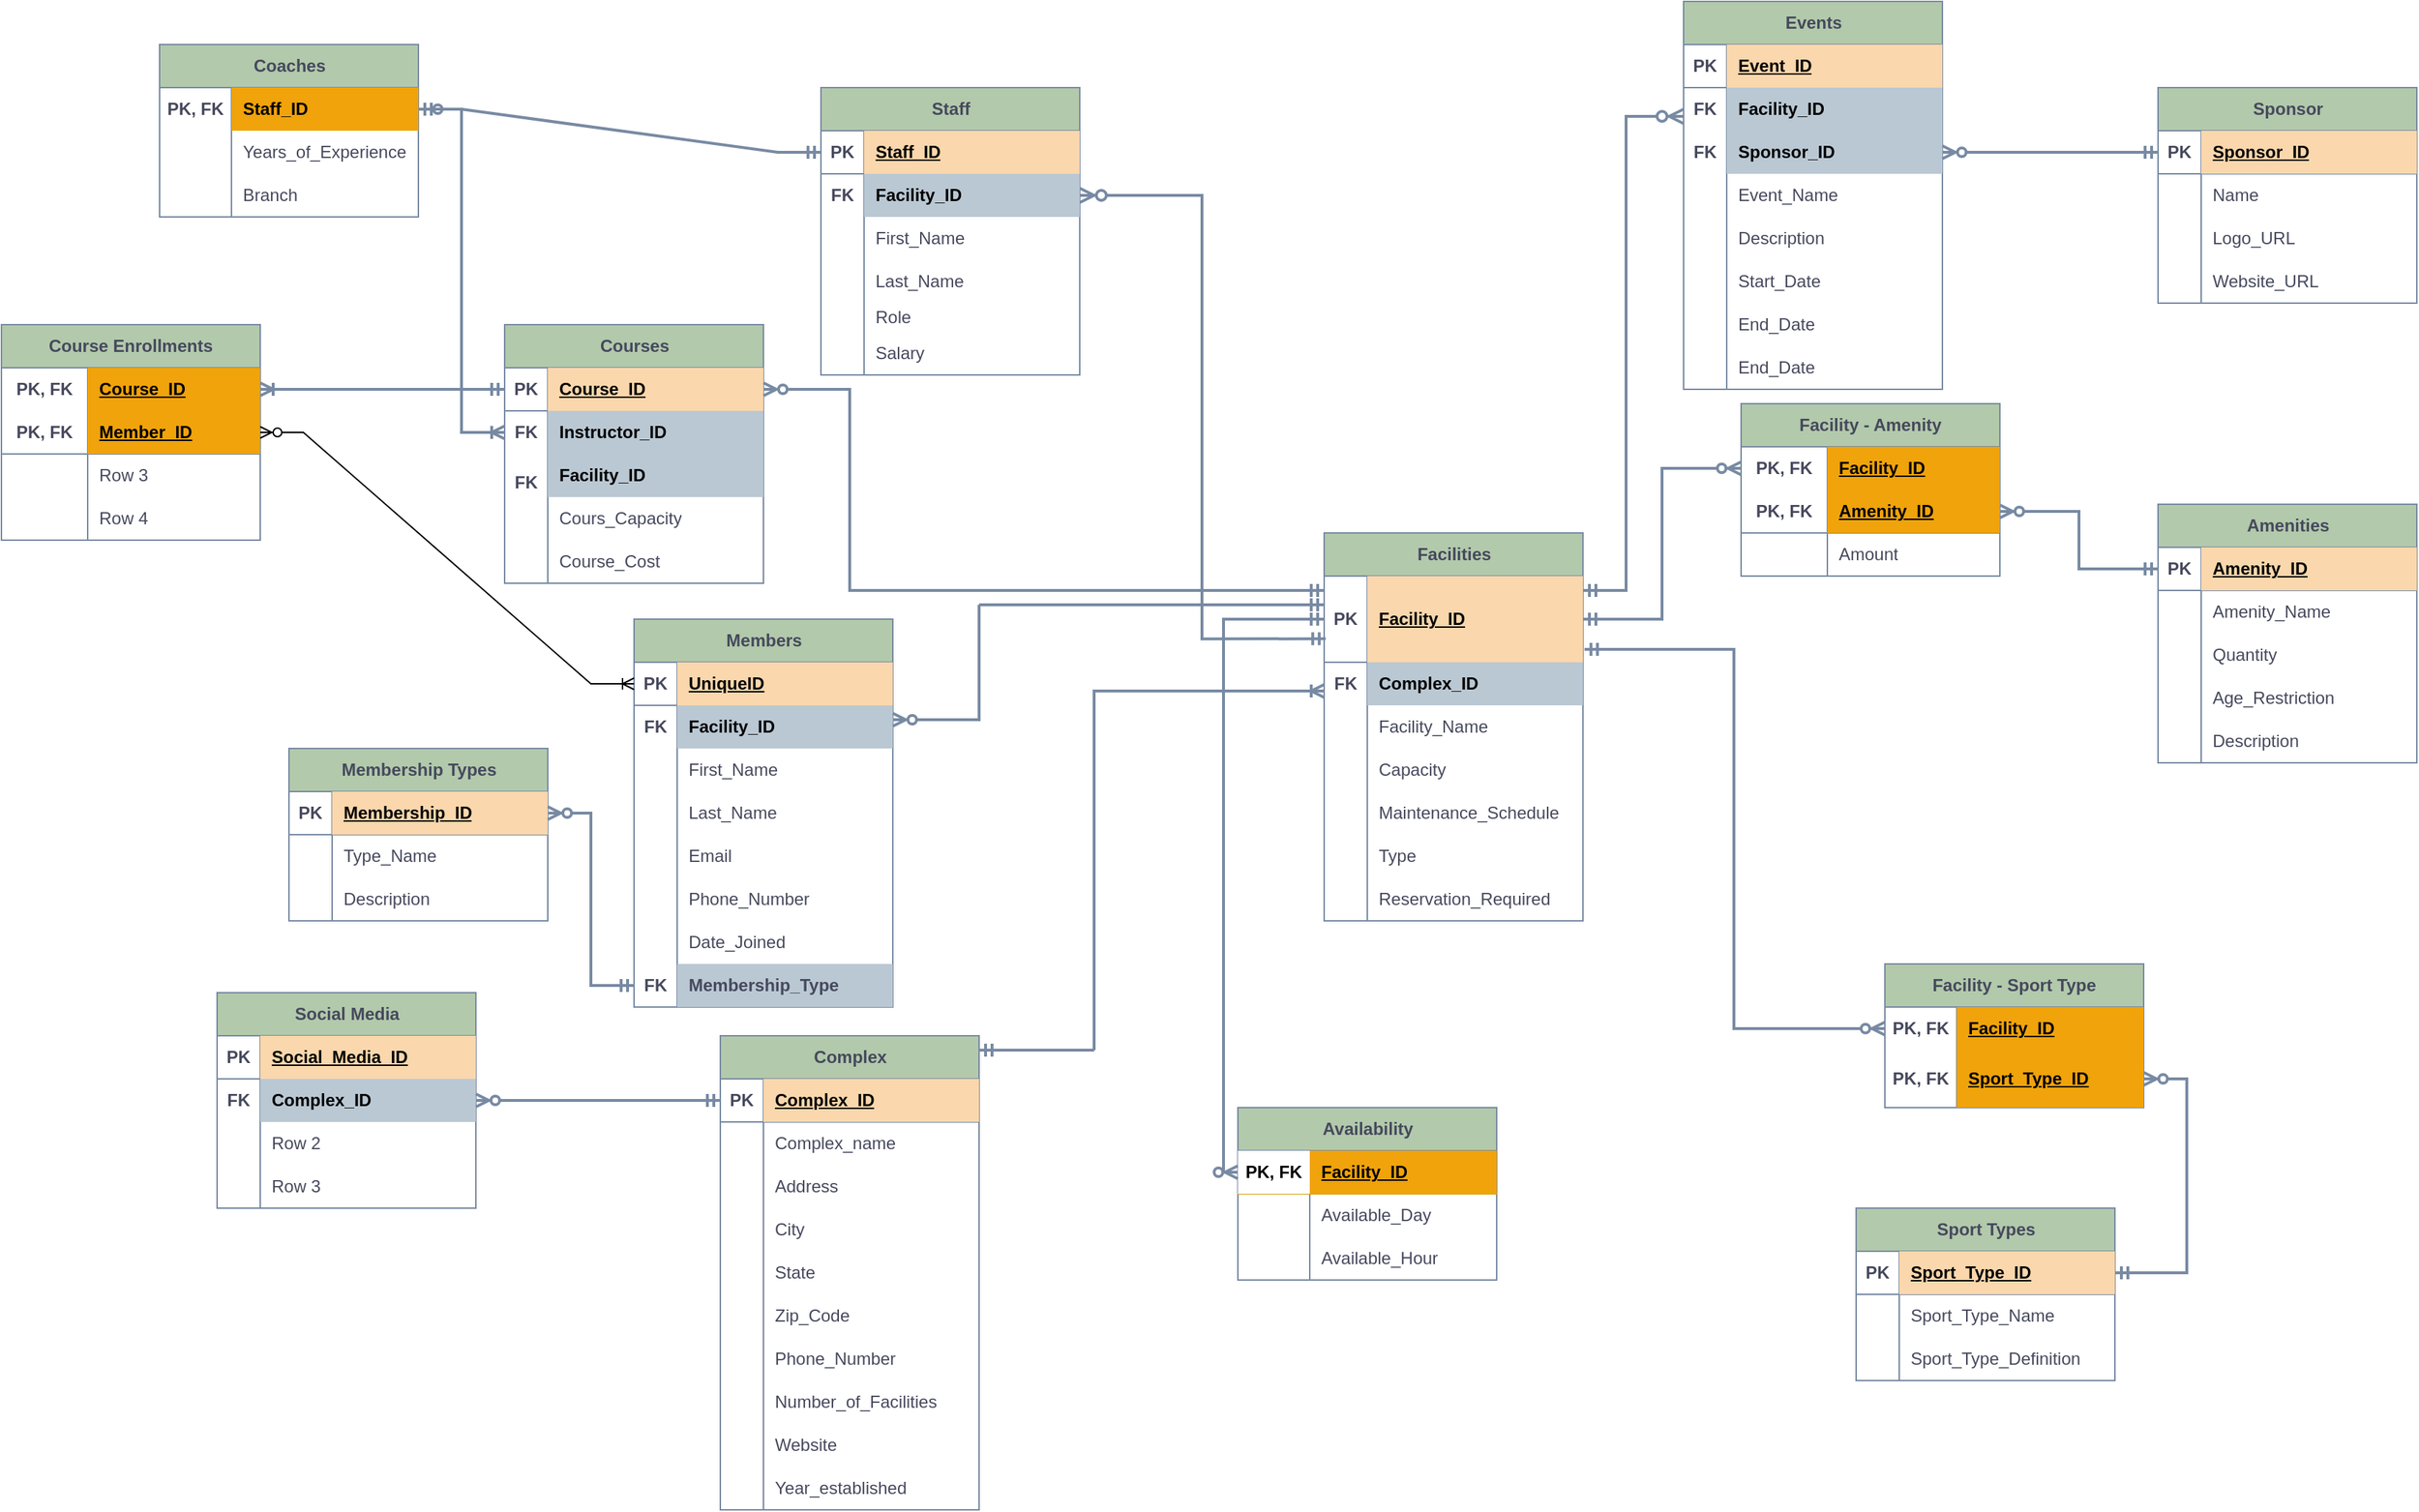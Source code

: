 <mxfile version="21.2.2" type="github">
  <diagram id="irgfKxvdz5FISObcP4nZ" name="Page-1">
    <mxGraphModel dx="2145" dy="1178" grid="1" gridSize="10" guides="1" tooltips="1" connect="1" arrows="1" fold="1" page="1" pageScale="1" pageWidth="3300" pageHeight="4681" math="0" shadow="0">
      <root>
        <mxCell id="0" />
        <mxCell id="1" parent="0" />
        <mxCell id="-UqDBXhAv6khFb1Bzh4j-83" value="Complex" style="shape=table;startSize=30;container=1;collapsible=1;childLayout=tableLayout;fixedRows=1;rowLines=0;fontStyle=1;align=center;resizeLast=1;html=1;strokeColor=#788AA3;fontColor=#46495D;fillColor=#B2C9AB;labelBackgroundColor=none;" parent="1" vertex="1">
          <mxGeometry x="1100" y="1010" width="180" height="330" as="geometry" />
        </mxCell>
        <mxCell id="-UqDBXhAv6khFb1Bzh4j-84" value="" style="shape=tableRow;horizontal=0;startSize=0;swimlaneHead=0;swimlaneBody=0;fillColor=none;collapsible=0;dropTarget=0;points=[[0,0.5],[1,0.5]];portConstraint=eastwest;top=0;left=0;right=0;bottom=1;strokeColor=#788AA3;fontColor=#46495D;labelBackgroundColor=none;" parent="-UqDBXhAv6khFb1Bzh4j-83" vertex="1">
          <mxGeometry y="30" width="180" height="30" as="geometry" />
        </mxCell>
        <mxCell id="-UqDBXhAv6khFb1Bzh4j-85" value="PK" style="shape=partialRectangle;connectable=0;fillColor=none;top=0;left=0;bottom=0;right=0;fontStyle=1;overflow=hidden;whiteSpace=wrap;html=1;strokeColor=#788AA3;fontColor=#46495D;labelBackgroundColor=none;" parent="-UqDBXhAv6khFb1Bzh4j-84" vertex="1">
          <mxGeometry width="30" height="30" as="geometry">
            <mxRectangle width="30" height="30" as="alternateBounds" />
          </mxGeometry>
        </mxCell>
        <mxCell id="-UqDBXhAv6khFb1Bzh4j-86" value="Complex_ID" style="shape=partialRectangle;connectable=0;fillColor=#fad7ac;top=0;left=0;bottom=0;right=0;align=left;spacingLeft=6;fontStyle=5;overflow=hidden;whiteSpace=wrap;html=1;strokeColor=#b46504;labelBackgroundColor=none;" parent="-UqDBXhAv6khFb1Bzh4j-84" vertex="1">
          <mxGeometry x="30" width="150" height="30" as="geometry">
            <mxRectangle width="150" height="30" as="alternateBounds" />
          </mxGeometry>
        </mxCell>
        <mxCell id="-UqDBXhAv6khFb1Bzh4j-87" value="" style="shape=tableRow;horizontal=0;startSize=0;swimlaneHead=0;swimlaneBody=0;fillColor=none;collapsible=0;dropTarget=0;points=[[0,0.5],[1,0.5]];portConstraint=eastwest;top=0;left=0;right=0;bottom=0;strokeColor=#788AA3;fontColor=#46495D;labelBackgroundColor=none;" parent="-UqDBXhAv6khFb1Bzh4j-83" vertex="1">
          <mxGeometry y="60" width="180" height="30" as="geometry" />
        </mxCell>
        <mxCell id="-UqDBXhAv6khFb1Bzh4j-88" value="" style="shape=partialRectangle;connectable=0;fillColor=none;top=0;left=0;bottom=0;right=0;editable=1;overflow=hidden;whiteSpace=wrap;html=1;strokeColor=#788AA3;fontColor=#46495D;labelBackgroundColor=none;" parent="-UqDBXhAv6khFb1Bzh4j-87" vertex="1">
          <mxGeometry width="30" height="30" as="geometry">
            <mxRectangle width="30" height="30" as="alternateBounds" />
          </mxGeometry>
        </mxCell>
        <mxCell id="-UqDBXhAv6khFb1Bzh4j-89" value="Complex_name" style="shape=partialRectangle;connectable=0;fillColor=none;top=0;left=0;bottom=0;right=0;align=left;spacingLeft=6;overflow=hidden;whiteSpace=wrap;html=1;strokeColor=#788AA3;fontColor=#46495D;labelBackgroundColor=none;" parent="-UqDBXhAv6khFb1Bzh4j-87" vertex="1">
          <mxGeometry x="30" width="150" height="30" as="geometry">
            <mxRectangle width="150" height="30" as="alternateBounds" />
          </mxGeometry>
        </mxCell>
        <mxCell id="-UqDBXhAv6khFb1Bzh4j-90" value="" style="shape=tableRow;horizontal=0;startSize=0;swimlaneHead=0;swimlaneBody=0;fillColor=none;collapsible=0;dropTarget=0;points=[[0,0.5],[1,0.5]];portConstraint=eastwest;top=0;left=0;right=0;bottom=0;strokeColor=#788AA3;fontColor=#46495D;labelBackgroundColor=none;" parent="-UqDBXhAv6khFb1Bzh4j-83" vertex="1">
          <mxGeometry y="90" width="180" height="30" as="geometry" />
        </mxCell>
        <mxCell id="-UqDBXhAv6khFb1Bzh4j-91" value="" style="shape=partialRectangle;connectable=0;fillColor=none;top=0;left=0;bottom=0;right=0;editable=1;overflow=hidden;whiteSpace=wrap;html=1;strokeColor=#788AA3;fontColor=#46495D;labelBackgroundColor=none;" parent="-UqDBXhAv6khFb1Bzh4j-90" vertex="1">
          <mxGeometry width="30" height="30" as="geometry">
            <mxRectangle width="30" height="30" as="alternateBounds" />
          </mxGeometry>
        </mxCell>
        <mxCell id="-UqDBXhAv6khFb1Bzh4j-92" value="Address" style="shape=partialRectangle;connectable=0;fillColor=none;top=0;left=0;bottom=0;right=0;align=left;spacingLeft=6;overflow=hidden;whiteSpace=wrap;html=1;strokeColor=#788AA3;fontColor=#46495D;labelBackgroundColor=none;" parent="-UqDBXhAv6khFb1Bzh4j-90" vertex="1">
          <mxGeometry x="30" width="150" height="30" as="geometry">
            <mxRectangle width="150" height="30" as="alternateBounds" />
          </mxGeometry>
        </mxCell>
        <mxCell id="-UqDBXhAv6khFb1Bzh4j-93" value="" style="shape=tableRow;horizontal=0;startSize=0;swimlaneHead=0;swimlaneBody=0;fillColor=none;collapsible=0;dropTarget=0;points=[[0,0.5],[1,0.5]];portConstraint=eastwest;top=0;left=0;right=0;bottom=0;strokeColor=#788AA3;fontColor=#46495D;labelBackgroundColor=none;" parent="-UqDBXhAv6khFb1Bzh4j-83" vertex="1">
          <mxGeometry y="120" width="180" height="30" as="geometry" />
        </mxCell>
        <mxCell id="-UqDBXhAv6khFb1Bzh4j-94" value="" style="shape=partialRectangle;connectable=0;fillColor=none;top=0;left=0;bottom=0;right=0;editable=1;overflow=hidden;whiteSpace=wrap;html=1;strokeColor=#788AA3;fontColor=#46495D;labelBackgroundColor=none;" parent="-UqDBXhAv6khFb1Bzh4j-93" vertex="1">
          <mxGeometry width="30" height="30" as="geometry">
            <mxRectangle width="30" height="30" as="alternateBounds" />
          </mxGeometry>
        </mxCell>
        <mxCell id="-UqDBXhAv6khFb1Bzh4j-95" value="City" style="shape=partialRectangle;connectable=0;fillColor=none;top=0;left=0;bottom=0;right=0;align=left;spacingLeft=6;overflow=hidden;whiteSpace=wrap;html=1;strokeColor=#788AA3;fontColor=#46495D;labelBackgroundColor=none;" parent="-UqDBXhAv6khFb1Bzh4j-93" vertex="1">
          <mxGeometry x="30" width="150" height="30" as="geometry">
            <mxRectangle width="150" height="30" as="alternateBounds" />
          </mxGeometry>
        </mxCell>
        <mxCell id="-UqDBXhAv6khFb1Bzh4j-96" value="" style="shape=tableRow;horizontal=0;startSize=0;swimlaneHead=0;swimlaneBody=0;fillColor=none;collapsible=0;dropTarget=0;points=[[0,0.5],[1,0.5]];portConstraint=eastwest;top=0;left=0;right=0;bottom=0;strokeColor=#788AA3;fontColor=#46495D;labelBackgroundColor=none;" parent="-UqDBXhAv6khFb1Bzh4j-83" vertex="1">
          <mxGeometry y="150" width="180" height="30" as="geometry" />
        </mxCell>
        <mxCell id="-UqDBXhAv6khFb1Bzh4j-97" value="" style="shape=partialRectangle;connectable=0;fillColor=none;top=0;left=0;bottom=0;right=0;editable=1;overflow=hidden;whiteSpace=wrap;html=1;strokeColor=#788AA3;fontColor=#46495D;labelBackgroundColor=none;" parent="-UqDBXhAv6khFb1Bzh4j-96" vertex="1">
          <mxGeometry width="30" height="30" as="geometry">
            <mxRectangle width="30" height="30" as="alternateBounds" />
          </mxGeometry>
        </mxCell>
        <mxCell id="-UqDBXhAv6khFb1Bzh4j-98" value="State" style="shape=partialRectangle;connectable=0;fillColor=none;top=0;left=0;bottom=0;right=0;align=left;spacingLeft=6;overflow=hidden;whiteSpace=wrap;html=1;strokeColor=#788AA3;fontColor=#46495D;labelBackgroundColor=none;" parent="-UqDBXhAv6khFb1Bzh4j-96" vertex="1">
          <mxGeometry x="30" width="150" height="30" as="geometry">
            <mxRectangle width="150" height="30" as="alternateBounds" />
          </mxGeometry>
        </mxCell>
        <mxCell id="-UqDBXhAv6khFb1Bzh4j-99" value="" style="shape=tableRow;horizontal=0;startSize=0;swimlaneHead=0;swimlaneBody=0;fillColor=none;collapsible=0;dropTarget=0;points=[[0,0.5],[1,0.5]];portConstraint=eastwest;top=0;left=0;right=0;bottom=0;strokeColor=#788AA3;fontColor=#46495D;labelBackgroundColor=none;" parent="-UqDBXhAv6khFb1Bzh4j-83" vertex="1">
          <mxGeometry y="180" width="180" height="30" as="geometry" />
        </mxCell>
        <mxCell id="-UqDBXhAv6khFb1Bzh4j-100" value="" style="shape=partialRectangle;connectable=0;fillColor=none;top=0;left=0;bottom=0;right=0;editable=1;overflow=hidden;whiteSpace=wrap;html=1;strokeColor=#788AA3;fontColor=#46495D;labelBackgroundColor=none;" parent="-UqDBXhAv6khFb1Bzh4j-99" vertex="1">
          <mxGeometry width="30" height="30" as="geometry">
            <mxRectangle width="30" height="30" as="alternateBounds" />
          </mxGeometry>
        </mxCell>
        <mxCell id="-UqDBXhAv6khFb1Bzh4j-101" value="Zip_Code" style="shape=partialRectangle;connectable=0;fillColor=none;top=0;left=0;bottom=0;right=0;align=left;spacingLeft=6;overflow=hidden;whiteSpace=wrap;html=1;strokeColor=#788AA3;fontColor=#46495D;labelBackgroundColor=none;" parent="-UqDBXhAv6khFb1Bzh4j-99" vertex="1">
          <mxGeometry x="30" width="150" height="30" as="geometry">
            <mxRectangle width="150" height="30" as="alternateBounds" />
          </mxGeometry>
        </mxCell>
        <mxCell id="-UqDBXhAv6khFb1Bzh4j-102" value="" style="shape=tableRow;horizontal=0;startSize=0;swimlaneHead=0;swimlaneBody=0;fillColor=none;collapsible=0;dropTarget=0;points=[[0,0.5],[1,0.5]];portConstraint=eastwest;top=0;left=0;right=0;bottom=0;strokeColor=#788AA3;fontColor=#46495D;labelBackgroundColor=none;" parent="-UqDBXhAv6khFb1Bzh4j-83" vertex="1">
          <mxGeometry y="210" width="180" height="30" as="geometry" />
        </mxCell>
        <mxCell id="-UqDBXhAv6khFb1Bzh4j-103" value="" style="shape=partialRectangle;connectable=0;fillColor=none;top=0;left=0;bottom=0;right=0;editable=1;overflow=hidden;whiteSpace=wrap;html=1;strokeColor=#788AA3;fontColor=#46495D;labelBackgroundColor=none;" parent="-UqDBXhAv6khFb1Bzh4j-102" vertex="1">
          <mxGeometry width="30" height="30" as="geometry">
            <mxRectangle width="30" height="30" as="alternateBounds" />
          </mxGeometry>
        </mxCell>
        <mxCell id="-UqDBXhAv6khFb1Bzh4j-104" value="Phone_Number" style="shape=partialRectangle;connectable=0;fillColor=none;top=0;left=0;bottom=0;right=0;align=left;spacingLeft=6;overflow=hidden;whiteSpace=wrap;html=1;strokeColor=#788AA3;fontColor=#46495D;labelBackgroundColor=none;" parent="-UqDBXhAv6khFb1Bzh4j-102" vertex="1">
          <mxGeometry x="30" width="150" height="30" as="geometry">
            <mxRectangle width="150" height="30" as="alternateBounds" />
          </mxGeometry>
        </mxCell>
        <mxCell id="-UqDBXhAv6khFb1Bzh4j-105" value="" style="shape=tableRow;horizontal=0;startSize=0;swimlaneHead=0;swimlaneBody=0;fillColor=none;collapsible=0;dropTarget=0;points=[[0,0.5],[1,0.5]];portConstraint=eastwest;top=0;left=0;right=0;bottom=0;strokeColor=#788AA3;fontColor=#46495D;labelBackgroundColor=none;" parent="-UqDBXhAv6khFb1Bzh4j-83" vertex="1">
          <mxGeometry y="240" width="180" height="30" as="geometry" />
        </mxCell>
        <mxCell id="-UqDBXhAv6khFb1Bzh4j-106" value="" style="shape=partialRectangle;connectable=0;fillColor=none;top=0;left=0;bottom=0;right=0;editable=1;overflow=hidden;whiteSpace=wrap;html=1;strokeColor=#788AA3;fontColor=#46495D;labelBackgroundColor=none;" parent="-UqDBXhAv6khFb1Bzh4j-105" vertex="1">
          <mxGeometry width="30" height="30" as="geometry">
            <mxRectangle width="30" height="30" as="alternateBounds" />
          </mxGeometry>
        </mxCell>
        <mxCell id="-UqDBXhAv6khFb1Bzh4j-107" value="Number_of_Facilities" style="shape=partialRectangle;connectable=0;fillColor=none;top=0;left=0;bottom=0;right=0;align=left;spacingLeft=6;overflow=hidden;whiteSpace=wrap;html=1;strokeColor=#788AA3;fontColor=#46495D;labelBackgroundColor=none;" parent="-UqDBXhAv6khFb1Bzh4j-105" vertex="1">
          <mxGeometry x="30" width="150" height="30" as="geometry">
            <mxRectangle width="150" height="30" as="alternateBounds" />
          </mxGeometry>
        </mxCell>
        <mxCell id="-UqDBXhAv6khFb1Bzh4j-108" value="" style="shape=tableRow;horizontal=0;startSize=0;swimlaneHead=0;swimlaneBody=0;fillColor=none;collapsible=0;dropTarget=0;points=[[0,0.5],[1,0.5]];portConstraint=eastwest;top=0;left=0;right=0;bottom=0;strokeColor=#788AA3;fontColor=#46495D;labelBackgroundColor=none;" parent="-UqDBXhAv6khFb1Bzh4j-83" vertex="1">
          <mxGeometry y="270" width="180" height="30" as="geometry" />
        </mxCell>
        <mxCell id="-UqDBXhAv6khFb1Bzh4j-109" value="" style="shape=partialRectangle;connectable=0;fillColor=none;top=0;left=0;bottom=0;right=0;editable=1;overflow=hidden;whiteSpace=wrap;html=1;strokeColor=#788AA3;fontColor=#46495D;labelBackgroundColor=none;" parent="-UqDBXhAv6khFb1Bzh4j-108" vertex="1">
          <mxGeometry width="30" height="30" as="geometry">
            <mxRectangle width="30" height="30" as="alternateBounds" />
          </mxGeometry>
        </mxCell>
        <mxCell id="-UqDBXhAv6khFb1Bzh4j-110" value="Website" style="shape=partialRectangle;connectable=0;fillColor=none;top=0;left=0;bottom=0;right=0;align=left;spacingLeft=6;overflow=hidden;whiteSpace=wrap;html=1;strokeColor=#788AA3;fontColor=#46495D;labelBackgroundColor=none;" parent="-UqDBXhAv6khFb1Bzh4j-108" vertex="1">
          <mxGeometry x="30" width="150" height="30" as="geometry">
            <mxRectangle width="150" height="30" as="alternateBounds" />
          </mxGeometry>
        </mxCell>
        <mxCell id="-UqDBXhAv6khFb1Bzh4j-111" value="" style="shape=tableRow;horizontal=0;startSize=0;swimlaneHead=0;swimlaneBody=0;fillColor=none;collapsible=0;dropTarget=0;points=[[0,0.5],[1,0.5]];portConstraint=eastwest;top=0;left=0;right=0;bottom=0;strokeColor=#788AA3;fontColor=#46495D;labelBackgroundColor=none;" parent="-UqDBXhAv6khFb1Bzh4j-83" vertex="1">
          <mxGeometry y="300" width="180" height="30" as="geometry" />
        </mxCell>
        <mxCell id="-UqDBXhAv6khFb1Bzh4j-112" value="" style="shape=partialRectangle;connectable=0;fillColor=none;top=0;left=0;bottom=0;right=0;editable=1;overflow=hidden;whiteSpace=wrap;html=1;strokeColor=#788AA3;fontColor=#46495D;labelBackgroundColor=none;" parent="-UqDBXhAv6khFb1Bzh4j-111" vertex="1">
          <mxGeometry width="30" height="30" as="geometry">
            <mxRectangle width="30" height="30" as="alternateBounds" />
          </mxGeometry>
        </mxCell>
        <mxCell id="-UqDBXhAv6khFb1Bzh4j-113" value="Year_established" style="shape=partialRectangle;connectable=0;fillColor=none;top=0;left=0;bottom=0;right=0;align=left;spacingLeft=6;overflow=hidden;whiteSpace=wrap;html=1;strokeColor=#788AA3;fontColor=#46495D;labelBackgroundColor=none;" parent="-UqDBXhAv6khFb1Bzh4j-111" vertex="1">
          <mxGeometry x="30" width="150" height="30" as="geometry">
            <mxRectangle width="150" height="30" as="alternateBounds" />
          </mxGeometry>
        </mxCell>
        <mxCell id="PreRskWtc8IRhgucFGaE-41" value="Availability" style="shape=table;startSize=30;container=1;collapsible=1;childLayout=tableLayout;fixedRows=1;rowLines=0;fontStyle=1;align=center;resizeLast=1;html=1;labelBackgroundColor=none;fillColor=#B2C9AB;strokeColor=#788AA3;fontColor=#46495D;" parent="1" vertex="1">
          <mxGeometry x="1460" y="1060" width="180" height="120" as="geometry" />
        </mxCell>
        <mxCell id="PreRskWtc8IRhgucFGaE-42" value="" style="shape=tableRow;horizontal=0;startSize=0;swimlaneHead=0;swimlaneBody=0;fillColor=#ffe6cc;collapsible=0;dropTarget=0;points=[[0,0.5],[1,0.5]];portConstraint=eastwest;top=0;left=0;right=0;bottom=1;labelBackgroundColor=none;strokeColor=#d79b00;" parent="PreRskWtc8IRhgucFGaE-41" vertex="1">
          <mxGeometry y="30" width="180" height="30" as="geometry" />
        </mxCell>
        <mxCell id="PreRskWtc8IRhgucFGaE-43" value="PK, FK" style="shape=partialRectangle;connectable=0;top=0;left=0;bottom=0;right=0;fontStyle=1;overflow=hidden;whiteSpace=wrap;html=1;labelBackgroundColor=none;" parent="PreRskWtc8IRhgucFGaE-42" vertex="1">
          <mxGeometry width="50" height="30" as="geometry">
            <mxRectangle width="50" height="30" as="alternateBounds" />
          </mxGeometry>
        </mxCell>
        <mxCell id="PreRskWtc8IRhgucFGaE-44" value="Facility_ID" style="shape=partialRectangle;connectable=0;fillColor=#f0a30a;top=0;left=0;bottom=0;right=0;align=left;spacingLeft=6;fontStyle=5;overflow=hidden;whiteSpace=wrap;html=1;labelBackgroundColor=none;strokeColor=#BD7000;fontColor=#000000;" parent="PreRskWtc8IRhgucFGaE-42" vertex="1">
          <mxGeometry x="50" width="130" height="30" as="geometry">
            <mxRectangle width="130" height="30" as="alternateBounds" />
          </mxGeometry>
        </mxCell>
        <mxCell id="PreRskWtc8IRhgucFGaE-45" value="" style="shape=tableRow;horizontal=0;startSize=0;swimlaneHead=0;swimlaneBody=0;fillColor=none;collapsible=0;dropTarget=0;points=[[0,0.5],[1,0.5]];portConstraint=eastwest;top=0;left=0;right=0;bottom=0;labelBackgroundColor=none;strokeColor=#788AA3;fontColor=#46495D;" parent="PreRskWtc8IRhgucFGaE-41" vertex="1">
          <mxGeometry y="60" width="180" height="30" as="geometry" />
        </mxCell>
        <mxCell id="PreRskWtc8IRhgucFGaE-46" value="" style="shape=partialRectangle;connectable=0;fillColor=none;top=0;left=0;bottom=0;right=0;editable=1;overflow=hidden;whiteSpace=wrap;html=1;labelBackgroundColor=none;strokeColor=#788AA3;fontColor=#46495D;" parent="PreRskWtc8IRhgucFGaE-45" vertex="1">
          <mxGeometry width="50" height="30" as="geometry">
            <mxRectangle width="50" height="30" as="alternateBounds" />
          </mxGeometry>
        </mxCell>
        <mxCell id="PreRskWtc8IRhgucFGaE-47" value="Available_Day" style="shape=partialRectangle;connectable=0;fillColor=none;top=0;left=0;bottom=0;right=0;align=left;spacingLeft=6;overflow=hidden;whiteSpace=wrap;html=1;labelBackgroundColor=none;strokeColor=#788AA3;fontColor=#46495D;" parent="PreRskWtc8IRhgucFGaE-45" vertex="1">
          <mxGeometry x="50" width="130" height="30" as="geometry">
            <mxRectangle width="130" height="30" as="alternateBounds" />
          </mxGeometry>
        </mxCell>
        <mxCell id="PreRskWtc8IRhgucFGaE-48" value="" style="shape=tableRow;horizontal=0;startSize=0;swimlaneHead=0;swimlaneBody=0;fillColor=none;collapsible=0;dropTarget=0;points=[[0,0.5],[1,0.5]];portConstraint=eastwest;top=0;left=0;right=0;bottom=0;labelBackgroundColor=none;strokeColor=#788AA3;fontColor=#46495D;" parent="PreRskWtc8IRhgucFGaE-41" vertex="1">
          <mxGeometry y="90" width="180" height="30" as="geometry" />
        </mxCell>
        <mxCell id="PreRskWtc8IRhgucFGaE-49" value="" style="shape=partialRectangle;connectable=0;fillColor=none;top=0;left=0;bottom=0;right=0;editable=1;overflow=hidden;whiteSpace=wrap;html=1;labelBackgroundColor=none;strokeColor=#788AA3;fontColor=#46495D;" parent="PreRskWtc8IRhgucFGaE-48" vertex="1">
          <mxGeometry width="50" height="30" as="geometry">
            <mxRectangle width="50" height="30" as="alternateBounds" />
          </mxGeometry>
        </mxCell>
        <mxCell id="PreRskWtc8IRhgucFGaE-50" value="Available_Hour" style="shape=partialRectangle;connectable=0;fillColor=none;top=0;left=0;bottom=0;right=0;align=left;spacingLeft=6;overflow=hidden;whiteSpace=wrap;html=1;labelBackgroundColor=none;strokeColor=#788AA3;fontColor=#46495D;" parent="PreRskWtc8IRhgucFGaE-48" vertex="1">
          <mxGeometry x="50" width="130" height="30" as="geometry">
            <mxRectangle width="130" height="30" as="alternateBounds" />
          </mxGeometry>
        </mxCell>
        <mxCell id="PreRskWtc8IRhgucFGaE-54" value="" style="edgeStyle=orthogonalEdgeStyle;fontSize=12;html=1;endArrow=ERzeroToMany;startArrow=ERmandOne;rounded=0;exitX=0;exitY=0.5;exitDx=0;exitDy=0;entryX=0;entryY=0.5;entryDx=0;entryDy=0;labelBackgroundColor=none;strokeColor=#788AA3;fontColor=default;strokeWidth=2;" parent="1" source="PreRskWtc8IRhgucFGaE-906" target="PreRskWtc8IRhgucFGaE-42" edge="1">
          <mxGeometry width="100" height="100" relative="1" as="geometry">
            <mxPoint x="1450" y="710" as="sourcePoint" />
            <mxPoint x="1420" y="1110" as="targetPoint" />
          </mxGeometry>
        </mxCell>
        <mxCell id="PreRskWtc8IRhgucFGaE-55" value="Amenities" style="shape=table;startSize=30;container=1;collapsible=1;childLayout=tableLayout;fixedRows=1;rowLines=0;fontStyle=1;align=center;resizeLast=1;html=1;labelBackgroundColor=none;fillColor=#B2C9AB;strokeColor=#788AA3;fontColor=#46495D;" parent="1" vertex="1">
          <mxGeometry x="2100" y="640" width="180" height="180" as="geometry" />
        </mxCell>
        <mxCell id="PreRskWtc8IRhgucFGaE-56" value="" style="shape=tableRow;horizontal=0;startSize=0;swimlaneHead=0;swimlaneBody=0;fillColor=none;collapsible=0;dropTarget=0;points=[[0,0.5],[1,0.5]];portConstraint=eastwest;top=0;left=0;right=0;bottom=1;labelBackgroundColor=none;strokeColor=#788AA3;fontColor=#46495D;" parent="PreRskWtc8IRhgucFGaE-55" vertex="1">
          <mxGeometry y="30" width="180" height="30" as="geometry" />
        </mxCell>
        <mxCell id="PreRskWtc8IRhgucFGaE-57" value="PK" style="shape=partialRectangle;connectable=0;fillColor=none;top=0;left=0;bottom=0;right=0;fontStyle=1;overflow=hidden;whiteSpace=wrap;html=1;labelBackgroundColor=none;strokeColor=#788AA3;fontColor=#46495D;" parent="PreRskWtc8IRhgucFGaE-56" vertex="1">
          <mxGeometry width="30" height="30" as="geometry">
            <mxRectangle width="30" height="30" as="alternateBounds" />
          </mxGeometry>
        </mxCell>
        <mxCell id="PreRskWtc8IRhgucFGaE-58" value="Amenity_ID" style="shape=partialRectangle;connectable=0;fillColor=#fad7ac;top=0;left=0;bottom=0;right=0;align=left;spacingLeft=6;fontStyle=5;overflow=hidden;whiteSpace=wrap;html=1;labelBackgroundColor=none;strokeColor=#b46504;" parent="PreRskWtc8IRhgucFGaE-56" vertex="1">
          <mxGeometry x="30" width="150" height="30" as="geometry">
            <mxRectangle width="150" height="30" as="alternateBounds" />
          </mxGeometry>
        </mxCell>
        <mxCell id="PreRskWtc8IRhgucFGaE-59" value="" style="shape=tableRow;horizontal=0;startSize=0;swimlaneHead=0;swimlaneBody=0;fillColor=none;collapsible=0;dropTarget=0;points=[[0,0.5],[1,0.5]];portConstraint=eastwest;top=0;left=0;right=0;bottom=0;labelBackgroundColor=none;strokeColor=#788AA3;fontColor=#46495D;" parent="PreRskWtc8IRhgucFGaE-55" vertex="1">
          <mxGeometry y="60" width="180" height="30" as="geometry" />
        </mxCell>
        <mxCell id="PreRskWtc8IRhgucFGaE-60" value="" style="shape=partialRectangle;connectable=0;fillColor=none;top=0;left=0;bottom=0;right=0;editable=1;overflow=hidden;whiteSpace=wrap;html=1;labelBackgroundColor=none;strokeColor=#788AA3;fontColor=#46495D;" parent="PreRskWtc8IRhgucFGaE-59" vertex="1">
          <mxGeometry width="30" height="30" as="geometry">
            <mxRectangle width="30" height="30" as="alternateBounds" />
          </mxGeometry>
        </mxCell>
        <mxCell id="PreRskWtc8IRhgucFGaE-61" value="Amenity_Name" style="shape=partialRectangle;connectable=0;fillColor=none;top=0;left=0;bottom=0;right=0;align=left;spacingLeft=6;overflow=hidden;whiteSpace=wrap;html=1;labelBackgroundColor=none;strokeColor=#788AA3;fontColor=#46495D;" parent="PreRskWtc8IRhgucFGaE-59" vertex="1">
          <mxGeometry x="30" width="150" height="30" as="geometry">
            <mxRectangle width="150" height="30" as="alternateBounds" />
          </mxGeometry>
        </mxCell>
        <mxCell id="PreRskWtc8IRhgucFGaE-62" value="" style="shape=tableRow;horizontal=0;startSize=0;swimlaneHead=0;swimlaneBody=0;fillColor=none;collapsible=0;dropTarget=0;points=[[0,0.5],[1,0.5]];portConstraint=eastwest;top=0;left=0;right=0;bottom=0;labelBackgroundColor=none;strokeColor=#788AA3;fontColor=#46495D;" parent="PreRskWtc8IRhgucFGaE-55" vertex="1">
          <mxGeometry y="90" width="180" height="30" as="geometry" />
        </mxCell>
        <mxCell id="PreRskWtc8IRhgucFGaE-63" value="" style="shape=partialRectangle;connectable=0;fillColor=none;top=0;left=0;bottom=0;right=0;editable=1;overflow=hidden;whiteSpace=wrap;html=1;labelBackgroundColor=none;strokeColor=#788AA3;fontColor=#46495D;" parent="PreRskWtc8IRhgucFGaE-62" vertex="1">
          <mxGeometry width="30" height="30" as="geometry">
            <mxRectangle width="30" height="30" as="alternateBounds" />
          </mxGeometry>
        </mxCell>
        <mxCell id="PreRskWtc8IRhgucFGaE-64" value="Quantity" style="shape=partialRectangle;connectable=0;fillColor=none;top=0;left=0;bottom=0;right=0;align=left;spacingLeft=6;overflow=hidden;whiteSpace=wrap;html=1;labelBackgroundColor=none;strokeColor=#788AA3;fontColor=#46495D;" parent="PreRskWtc8IRhgucFGaE-62" vertex="1">
          <mxGeometry x="30" width="150" height="30" as="geometry">
            <mxRectangle width="150" height="30" as="alternateBounds" />
          </mxGeometry>
        </mxCell>
        <mxCell id="PreRskWtc8IRhgucFGaE-65" value="" style="shape=tableRow;horizontal=0;startSize=0;swimlaneHead=0;swimlaneBody=0;fillColor=none;collapsible=0;dropTarget=0;points=[[0,0.5],[1,0.5]];portConstraint=eastwest;top=0;left=0;right=0;bottom=0;labelBackgroundColor=none;strokeColor=#788AA3;fontColor=#46495D;" parent="PreRskWtc8IRhgucFGaE-55" vertex="1">
          <mxGeometry y="120" width="180" height="30" as="geometry" />
        </mxCell>
        <mxCell id="PreRskWtc8IRhgucFGaE-66" value="" style="shape=partialRectangle;connectable=0;fillColor=none;top=0;left=0;bottom=0;right=0;editable=1;overflow=hidden;whiteSpace=wrap;html=1;labelBackgroundColor=none;strokeColor=#788AA3;fontColor=#46495D;" parent="PreRskWtc8IRhgucFGaE-65" vertex="1">
          <mxGeometry width="30" height="30" as="geometry">
            <mxRectangle width="30" height="30" as="alternateBounds" />
          </mxGeometry>
        </mxCell>
        <mxCell id="PreRskWtc8IRhgucFGaE-67" value="Age_Restriction" style="shape=partialRectangle;connectable=0;fillColor=none;top=0;left=0;bottom=0;right=0;align=left;spacingLeft=6;overflow=hidden;whiteSpace=wrap;html=1;labelBackgroundColor=none;strokeColor=#788AA3;fontColor=#46495D;" parent="PreRskWtc8IRhgucFGaE-65" vertex="1">
          <mxGeometry x="30" width="150" height="30" as="geometry">
            <mxRectangle width="150" height="30" as="alternateBounds" />
          </mxGeometry>
        </mxCell>
        <mxCell id="PreRskWtc8IRhgucFGaE-68" value="" style="shape=tableRow;horizontal=0;startSize=0;swimlaneHead=0;swimlaneBody=0;fillColor=none;collapsible=0;dropTarget=0;points=[[0,0.5],[1,0.5]];portConstraint=eastwest;top=0;left=0;right=0;bottom=0;labelBackgroundColor=none;strokeColor=#788AA3;fontColor=#46495D;" parent="PreRskWtc8IRhgucFGaE-55" vertex="1">
          <mxGeometry y="150" width="180" height="30" as="geometry" />
        </mxCell>
        <mxCell id="PreRskWtc8IRhgucFGaE-69" value="" style="shape=partialRectangle;connectable=0;fillColor=none;top=0;left=0;bottom=0;right=0;editable=1;overflow=hidden;whiteSpace=wrap;html=1;labelBackgroundColor=none;strokeColor=#788AA3;fontColor=#46495D;" parent="PreRskWtc8IRhgucFGaE-68" vertex="1">
          <mxGeometry width="30" height="30" as="geometry">
            <mxRectangle width="30" height="30" as="alternateBounds" />
          </mxGeometry>
        </mxCell>
        <mxCell id="PreRskWtc8IRhgucFGaE-70" value="Description" style="shape=partialRectangle;connectable=0;fillColor=none;top=0;left=0;bottom=0;right=0;align=left;spacingLeft=6;overflow=hidden;whiteSpace=wrap;html=1;labelBackgroundColor=none;strokeColor=#788AA3;fontColor=#46495D;" parent="PreRskWtc8IRhgucFGaE-68" vertex="1">
          <mxGeometry x="30" width="150" height="30" as="geometry">
            <mxRectangle width="150" height="30" as="alternateBounds" />
          </mxGeometry>
        </mxCell>
        <mxCell id="PreRskWtc8IRhgucFGaE-125" value="Sport Types" style="shape=table;startSize=30;container=1;collapsible=1;childLayout=tableLayout;fixedRows=1;rowLines=0;fontStyle=1;align=center;resizeLast=1;html=1;labelBackgroundColor=none;fillColor=#B2C9AB;strokeColor=#788AA3;fontColor=#46495D;" parent="1" vertex="1">
          <mxGeometry x="1890" y="1130" width="180" height="120" as="geometry" />
        </mxCell>
        <mxCell id="PreRskWtc8IRhgucFGaE-126" value="" style="shape=tableRow;horizontal=0;startSize=0;swimlaneHead=0;swimlaneBody=0;fillColor=none;collapsible=0;dropTarget=0;points=[[0,0.5],[1,0.5]];portConstraint=eastwest;top=0;left=0;right=0;bottom=1;labelBackgroundColor=none;strokeColor=#788AA3;fontColor=#46495D;" parent="PreRskWtc8IRhgucFGaE-125" vertex="1">
          <mxGeometry y="30" width="180" height="30" as="geometry" />
        </mxCell>
        <mxCell id="PreRskWtc8IRhgucFGaE-127" value="PK" style="shape=partialRectangle;connectable=0;fillColor=none;top=0;left=0;bottom=0;right=0;fontStyle=1;overflow=hidden;whiteSpace=wrap;html=1;labelBackgroundColor=none;strokeColor=#788AA3;fontColor=#46495D;" parent="PreRskWtc8IRhgucFGaE-126" vertex="1">
          <mxGeometry width="30" height="30" as="geometry">
            <mxRectangle width="30" height="30" as="alternateBounds" />
          </mxGeometry>
        </mxCell>
        <mxCell id="PreRskWtc8IRhgucFGaE-128" value="Sport_Type_ID" style="shape=partialRectangle;connectable=0;fillColor=#fad7ac;top=0;left=0;bottom=0;right=0;align=left;spacingLeft=6;fontStyle=5;overflow=hidden;whiteSpace=wrap;html=1;labelBackgroundColor=none;strokeColor=#b46504;" parent="PreRskWtc8IRhgucFGaE-126" vertex="1">
          <mxGeometry x="30" width="150" height="30" as="geometry">
            <mxRectangle width="150" height="30" as="alternateBounds" />
          </mxGeometry>
        </mxCell>
        <mxCell id="PreRskWtc8IRhgucFGaE-129" value="" style="shape=tableRow;horizontal=0;startSize=0;swimlaneHead=0;swimlaneBody=0;fillColor=none;collapsible=0;dropTarget=0;points=[[0,0.5],[1,0.5]];portConstraint=eastwest;top=0;left=0;right=0;bottom=0;labelBackgroundColor=none;strokeColor=#788AA3;fontColor=#46495D;" parent="PreRskWtc8IRhgucFGaE-125" vertex="1">
          <mxGeometry y="60" width="180" height="30" as="geometry" />
        </mxCell>
        <mxCell id="PreRskWtc8IRhgucFGaE-130" value="" style="shape=partialRectangle;connectable=0;fillColor=none;top=0;left=0;bottom=0;right=0;editable=1;overflow=hidden;whiteSpace=wrap;html=1;labelBackgroundColor=none;strokeColor=#788AA3;fontColor=#46495D;" parent="PreRskWtc8IRhgucFGaE-129" vertex="1">
          <mxGeometry width="30" height="30" as="geometry">
            <mxRectangle width="30" height="30" as="alternateBounds" />
          </mxGeometry>
        </mxCell>
        <mxCell id="PreRskWtc8IRhgucFGaE-131" value="Sport_Type_Name" style="shape=partialRectangle;connectable=0;fillColor=none;top=0;left=0;bottom=0;right=0;align=left;spacingLeft=6;overflow=hidden;whiteSpace=wrap;html=1;labelBackgroundColor=none;strokeColor=#788AA3;fontColor=#46495D;" parent="PreRskWtc8IRhgucFGaE-129" vertex="1">
          <mxGeometry x="30" width="150" height="30" as="geometry">
            <mxRectangle width="150" height="30" as="alternateBounds" />
          </mxGeometry>
        </mxCell>
        <mxCell id="PreRskWtc8IRhgucFGaE-132" value="" style="shape=tableRow;horizontal=0;startSize=0;swimlaneHead=0;swimlaneBody=0;fillColor=none;collapsible=0;dropTarget=0;points=[[0,0.5],[1,0.5]];portConstraint=eastwest;top=0;left=0;right=0;bottom=0;labelBackgroundColor=none;strokeColor=#788AA3;fontColor=#46495D;" parent="PreRskWtc8IRhgucFGaE-125" vertex="1">
          <mxGeometry y="90" width="180" height="30" as="geometry" />
        </mxCell>
        <mxCell id="PreRskWtc8IRhgucFGaE-133" value="" style="shape=partialRectangle;connectable=0;fillColor=none;top=0;left=0;bottom=0;right=0;editable=1;overflow=hidden;whiteSpace=wrap;html=1;labelBackgroundColor=none;strokeColor=#788AA3;fontColor=#46495D;" parent="PreRskWtc8IRhgucFGaE-132" vertex="1">
          <mxGeometry width="30" height="30" as="geometry">
            <mxRectangle width="30" height="30" as="alternateBounds" />
          </mxGeometry>
        </mxCell>
        <mxCell id="PreRskWtc8IRhgucFGaE-134" value="Sport_Type_Definition" style="shape=partialRectangle;connectable=0;fillColor=none;top=0;left=0;bottom=0;right=0;align=left;spacingLeft=6;overflow=hidden;whiteSpace=wrap;html=1;labelBackgroundColor=none;strokeColor=#788AA3;fontColor=#46495D;" parent="PreRskWtc8IRhgucFGaE-132" vertex="1">
          <mxGeometry x="30" width="150" height="30" as="geometry">
            <mxRectangle width="150" height="30" as="alternateBounds" />
          </mxGeometry>
        </mxCell>
        <mxCell id="PreRskWtc8IRhgucFGaE-168" value="Facility - Sport Type" style="shape=table;startSize=30;container=1;collapsible=1;childLayout=tableLayout;fixedRows=1;rowLines=0;fontStyle=1;align=center;resizeLast=1;html=1;whiteSpace=wrap;labelBackgroundColor=none;fillColor=#B2C9AB;strokeColor=#788AA3;fontColor=#46495D;" parent="1" vertex="1">
          <mxGeometry x="1910" y="960" width="180" height="100" as="geometry" />
        </mxCell>
        <mxCell id="PreRskWtc8IRhgucFGaE-169" value="" style="shape=tableRow;horizontal=0;startSize=0;swimlaneHead=0;swimlaneBody=0;fillColor=none;collapsible=0;dropTarget=0;points=[[0,0.5],[1,0.5]];portConstraint=eastwest;top=0;left=0;right=0;bottom=0;html=1;labelBackgroundColor=none;strokeColor=#788AA3;fontColor=#46495D;" parent="PreRskWtc8IRhgucFGaE-168" vertex="1">
          <mxGeometry y="30" width="180" height="30" as="geometry" />
        </mxCell>
        <mxCell id="PreRskWtc8IRhgucFGaE-170" value="PK, FK" style="shape=partialRectangle;connectable=0;fillColor=none;top=0;left=0;bottom=0;right=0;fontStyle=1;overflow=hidden;html=1;whiteSpace=wrap;labelBackgroundColor=none;strokeColor=#788AA3;fontColor=#46495D;" parent="PreRskWtc8IRhgucFGaE-169" vertex="1">
          <mxGeometry width="50" height="30" as="geometry">
            <mxRectangle width="50" height="30" as="alternateBounds" />
          </mxGeometry>
        </mxCell>
        <mxCell id="PreRskWtc8IRhgucFGaE-171" value="Facility_ID" style="shape=partialRectangle;connectable=0;fillColor=#f0a30a;top=0;left=0;bottom=0;right=0;align=left;spacingLeft=6;fontStyle=5;overflow=hidden;html=1;whiteSpace=wrap;labelBackgroundColor=none;strokeColor=#BD7000;fontColor=#000000;" parent="PreRskWtc8IRhgucFGaE-169" vertex="1">
          <mxGeometry x="50" width="130" height="30" as="geometry">
            <mxRectangle width="130" height="30" as="alternateBounds" />
          </mxGeometry>
        </mxCell>
        <mxCell id="PreRskWtc8IRhgucFGaE-172" value="" style="shape=tableRow;horizontal=0;startSize=0;swimlaneHead=0;swimlaneBody=0;fillColor=none;collapsible=0;dropTarget=0;points=[[0,0.5],[1,0.5]];portConstraint=eastwest;top=0;left=0;right=0;bottom=1;html=1;labelBackgroundColor=none;strokeColor=#788AA3;fontColor=#46495D;" parent="PreRskWtc8IRhgucFGaE-168" vertex="1">
          <mxGeometry y="60" width="180" height="40" as="geometry" />
        </mxCell>
        <mxCell id="PreRskWtc8IRhgucFGaE-173" value="PK, FK" style="shape=partialRectangle;connectable=0;fillColor=none;top=0;left=0;bottom=0;right=0;fontStyle=1;overflow=hidden;html=1;whiteSpace=wrap;labelBackgroundColor=none;strokeColor=#788AA3;fontColor=#46495D;" parent="PreRskWtc8IRhgucFGaE-172" vertex="1">
          <mxGeometry width="50" height="40" as="geometry">
            <mxRectangle width="50" height="40" as="alternateBounds" />
          </mxGeometry>
        </mxCell>
        <mxCell id="PreRskWtc8IRhgucFGaE-174" value="Sport_Type_ID" style="shape=partialRectangle;connectable=0;fillColor=#f0a30a;top=0;left=0;bottom=0;right=0;align=left;spacingLeft=6;fontStyle=5;overflow=hidden;html=1;whiteSpace=wrap;labelBackgroundColor=none;strokeColor=#BD7000;fontColor=#000000;" parent="PreRskWtc8IRhgucFGaE-172" vertex="1">
          <mxGeometry x="50" width="130" height="40" as="geometry">
            <mxRectangle width="130" height="40" as="alternateBounds" />
          </mxGeometry>
        </mxCell>
        <mxCell id="PreRskWtc8IRhgucFGaE-181" value="" style="edgeStyle=entityRelationEdgeStyle;fontSize=12;html=1;endArrow=ERzeroToMany;startArrow=ERmandOne;rounded=0;labelBackgroundColor=none;strokeColor=#788AA3;fontColor=default;strokeWidth=2;" parent="1" source="PreRskWtc8IRhgucFGaE-126" target="PreRskWtc8IRhgucFGaE-172" edge="1">
          <mxGeometry width="100" height="100" relative="1" as="geometry">
            <mxPoint x="1580" y="670" as="sourcePoint" />
            <mxPoint x="1250" y="520" as="targetPoint" />
          </mxGeometry>
        </mxCell>
        <mxCell id="PreRskWtc8IRhgucFGaE-182" value="" style="edgeStyle=orthogonalEdgeStyle;fontSize=12;html=1;endArrow=ERzeroToMany;startArrow=ERmandOne;rounded=0;entryX=0;entryY=0.5;entryDx=0;entryDy=0;exitX=1.006;exitY=0.85;exitDx=0;exitDy=0;exitPerimeter=0;labelBackgroundColor=none;strokeColor=#788AA3;fontColor=default;strokeWidth=2;" parent="1" source="PreRskWtc8IRhgucFGaE-906" target="PreRskWtc8IRhgucFGaE-169" edge="1">
          <mxGeometry width="100" height="100" relative="1" as="geometry">
            <mxPoint x="1600" y="710" as="sourcePoint" />
            <mxPoint x="1570" y="585" as="targetPoint" />
          </mxGeometry>
        </mxCell>
        <mxCell id="PreRskWtc8IRhgucFGaE-873" value="" style="edgeStyle=orthogonalEdgeStyle;fontSize=12;html=1;endArrow=ERzeroToMany;startArrow=ERmandOne;rounded=0;labelBackgroundColor=none;strokeColor=#788AA3;fontColor=default;exitX=0.006;exitY=0.728;exitDx=0;exitDy=0;exitPerimeter=0;endSize=7;strokeWidth=2;" parent="1" source="PreRskWtc8IRhgucFGaE-906" target="PreRskWtc8IRhgucFGaE-1019" edge="1">
          <mxGeometry width="100" height="100" relative="1" as="geometry">
            <mxPoint x="1570" y="724.25" as="sourcePoint" />
            <mxPoint x="1140" y="615.0" as="targetPoint" />
          </mxGeometry>
        </mxCell>
        <mxCell id="PreRskWtc8IRhgucFGaE-893" value="FK" style="shape=partialRectangle;connectable=0;fillColor=none;top=0;left=0;bottom=0;right=0;fontStyle=1;overflow=hidden;html=1;whiteSpace=wrap;strokeWidth=1;labelBackgroundColor=none;strokeColor=#788AA3;fontColor=#46495D;" parent="1" vertex="1">
          <mxGeometry x="1170" y="410" width="30" height="30" as="geometry">
            <mxRectangle width="60" height="30" as="alternateBounds" />
          </mxGeometry>
        </mxCell>
        <mxCell id="PreRskWtc8IRhgucFGaE-905" value="Facilities" style="shape=table;startSize=30;container=1;collapsible=1;childLayout=tableLayout;fixedRows=1;rowLines=0;fontStyle=1;align=center;resizeLast=1;html=1;labelBackgroundColor=none;fillColor=#B2C9AB;strokeColor=#788AA3;fontColor=#46495D;" parent="1" vertex="1">
          <mxGeometry x="1520" y="660" width="180" height="270" as="geometry" />
        </mxCell>
        <mxCell id="PreRskWtc8IRhgucFGaE-906" value="" style="shape=tableRow;horizontal=0;startSize=0;swimlaneHead=0;swimlaneBody=0;fillColor=none;collapsible=0;dropTarget=0;points=[[0,0.5],[1,0.5]];portConstraint=eastwest;top=0;left=0;right=0;bottom=1;labelBackgroundColor=none;strokeColor=#788AA3;fontColor=#46495D;" parent="PreRskWtc8IRhgucFGaE-905" vertex="1">
          <mxGeometry y="30" width="180" height="60" as="geometry" />
        </mxCell>
        <mxCell id="PreRskWtc8IRhgucFGaE-907" value="PK" style="shape=partialRectangle;connectable=0;fillColor=none;top=0;left=0;bottom=0;right=0;fontStyle=1;overflow=hidden;whiteSpace=wrap;html=1;labelBackgroundColor=none;strokeColor=#788AA3;fontColor=#46495D;" parent="PreRskWtc8IRhgucFGaE-906" vertex="1">
          <mxGeometry width="30" height="60" as="geometry">
            <mxRectangle width="30" height="60" as="alternateBounds" />
          </mxGeometry>
        </mxCell>
        <mxCell id="PreRskWtc8IRhgucFGaE-908" value="Facility_ID" style="shape=partialRectangle;connectable=0;fillColor=#fad7ac;top=0;left=0;bottom=0;right=0;align=left;spacingLeft=6;fontStyle=5;overflow=hidden;whiteSpace=wrap;html=1;labelBackgroundColor=none;strokeColor=#b46504;" parent="PreRskWtc8IRhgucFGaE-906" vertex="1">
          <mxGeometry x="30" width="150" height="60" as="geometry">
            <mxRectangle width="150" height="60" as="alternateBounds" />
          </mxGeometry>
        </mxCell>
        <mxCell id="PreRskWtc8IRhgucFGaE-909" value="" style="shape=tableRow;horizontal=0;startSize=0;swimlaneHead=0;swimlaneBody=0;fillColor=none;collapsible=0;dropTarget=0;points=[[0,0.5],[1,0.5]];portConstraint=eastwest;top=0;left=0;right=0;bottom=0;labelBackgroundColor=none;strokeColor=#788AA3;fontColor=#46495D;" parent="PreRskWtc8IRhgucFGaE-905" vertex="1">
          <mxGeometry y="90" width="180" height="30" as="geometry" />
        </mxCell>
        <mxCell id="PreRskWtc8IRhgucFGaE-910" value="" style="shape=partialRectangle;connectable=0;fillColor=none;top=0;left=0;bottom=0;right=0;editable=1;overflow=hidden;whiteSpace=wrap;html=1;labelBackgroundColor=none;strokeColor=#788AA3;fontColor=#46495D;" parent="PreRskWtc8IRhgucFGaE-909" vertex="1">
          <mxGeometry width="30" height="30" as="geometry">
            <mxRectangle width="30" height="30" as="alternateBounds" />
          </mxGeometry>
        </mxCell>
        <mxCell id="PreRskWtc8IRhgucFGaE-911" value="Complex_ID" style="shape=partialRectangle;connectable=0;fillColor=#bac8d3;top=0;left=0;bottom=0;right=0;align=left;spacingLeft=6;overflow=hidden;whiteSpace=wrap;html=1;labelBackgroundColor=none;strokeColor=#23445d;fontStyle=1" parent="PreRskWtc8IRhgucFGaE-909" vertex="1">
          <mxGeometry x="30" width="150" height="30" as="geometry">
            <mxRectangle width="150" height="30" as="alternateBounds" />
          </mxGeometry>
        </mxCell>
        <mxCell id="PreRskWtc8IRhgucFGaE-912" value="" style="shape=tableRow;horizontal=0;startSize=0;swimlaneHead=0;swimlaneBody=0;fillColor=none;collapsible=0;dropTarget=0;points=[[0,0.5],[1,0.5]];portConstraint=eastwest;top=0;left=0;right=0;bottom=0;labelBackgroundColor=none;strokeColor=#788AA3;fontColor=#46495D;" parent="PreRskWtc8IRhgucFGaE-905" vertex="1">
          <mxGeometry y="120" width="180" height="30" as="geometry" />
        </mxCell>
        <mxCell id="PreRskWtc8IRhgucFGaE-913" value="" style="shape=partialRectangle;connectable=0;fillColor=none;top=0;left=0;bottom=0;right=0;editable=1;overflow=hidden;whiteSpace=wrap;html=1;labelBackgroundColor=none;strokeColor=#788AA3;fontColor=#46495D;" parent="PreRskWtc8IRhgucFGaE-912" vertex="1">
          <mxGeometry width="30" height="30" as="geometry">
            <mxRectangle width="30" height="30" as="alternateBounds" />
          </mxGeometry>
        </mxCell>
        <mxCell id="PreRskWtc8IRhgucFGaE-914" value="Facility_Name" style="shape=partialRectangle;connectable=0;fillColor=none;top=0;left=0;bottom=0;right=0;align=left;spacingLeft=6;overflow=hidden;whiteSpace=wrap;html=1;labelBackgroundColor=none;strokeColor=#788AA3;fontColor=#46495D;" parent="PreRskWtc8IRhgucFGaE-912" vertex="1">
          <mxGeometry x="30" width="150" height="30" as="geometry">
            <mxRectangle width="150" height="30" as="alternateBounds" />
          </mxGeometry>
        </mxCell>
        <mxCell id="PreRskWtc8IRhgucFGaE-915" value="" style="shape=tableRow;horizontal=0;startSize=0;swimlaneHead=0;swimlaneBody=0;fillColor=none;collapsible=0;dropTarget=0;points=[[0,0.5],[1,0.5]];portConstraint=eastwest;top=0;left=0;right=0;bottom=0;labelBackgroundColor=none;strokeColor=#788AA3;fontColor=#46495D;" parent="PreRskWtc8IRhgucFGaE-905" vertex="1">
          <mxGeometry y="150" width="180" height="30" as="geometry" />
        </mxCell>
        <mxCell id="PreRskWtc8IRhgucFGaE-916" value="" style="shape=partialRectangle;connectable=0;fillColor=none;top=0;left=0;bottom=0;right=0;editable=1;overflow=hidden;whiteSpace=wrap;html=1;labelBackgroundColor=none;strokeColor=#788AA3;fontColor=#46495D;" parent="PreRskWtc8IRhgucFGaE-915" vertex="1">
          <mxGeometry width="30" height="30" as="geometry">
            <mxRectangle width="30" height="30" as="alternateBounds" />
          </mxGeometry>
        </mxCell>
        <mxCell id="PreRskWtc8IRhgucFGaE-917" value="Capacity" style="shape=partialRectangle;connectable=0;fillColor=none;top=0;left=0;bottom=0;right=0;align=left;spacingLeft=6;overflow=hidden;whiteSpace=wrap;html=1;labelBackgroundColor=none;strokeColor=#788AA3;fontColor=#46495D;" parent="PreRskWtc8IRhgucFGaE-915" vertex="1">
          <mxGeometry x="30" width="150" height="30" as="geometry">
            <mxRectangle width="150" height="30" as="alternateBounds" />
          </mxGeometry>
        </mxCell>
        <mxCell id="PreRskWtc8IRhgucFGaE-920" value="" style="shape=tableRow;horizontal=0;startSize=0;swimlaneHead=0;swimlaneBody=0;fillColor=none;collapsible=0;dropTarget=0;points=[[0,0.5],[1,0.5]];portConstraint=eastwest;top=0;left=0;right=0;bottom=0;labelBackgroundColor=none;strokeColor=#788AA3;fontColor=#46495D;" parent="PreRskWtc8IRhgucFGaE-905" vertex="1">
          <mxGeometry y="180" width="180" height="30" as="geometry" />
        </mxCell>
        <mxCell id="PreRskWtc8IRhgucFGaE-921" value="" style="shape=partialRectangle;connectable=0;fillColor=none;top=0;left=0;bottom=0;right=0;editable=1;overflow=hidden;whiteSpace=wrap;html=1;labelBackgroundColor=none;strokeColor=#788AA3;fontColor=#46495D;" parent="PreRskWtc8IRhgucFGaE-920" vertex="1">
          <mxGeometry width="30" height="30" as="geometry">
            <mxRectangle width="30" height="30" as="alternateBounds" />
          </mxGeometry>
        </mxCell>
        <mxCell id="PreRskWtc8IRhgucFGaE-922" value="Maintenance_Schedule" style="shape=partialRectangle;connectable=0;fillColor=none;top=0;left=0;bottom=0;right=0;align=left;spacingLeft=6;overflow=hidden;whiteSpace=wrap;html=1;labelBackgroundColor=none;strokeColor=#788AA3;fontColor=#46495D;" parent="PreRskWtc8IRhgucFGaE-920" vertex="1">
          <mxGeometry x="30" width="150" height="30" as="geometry">
            <mxRectangle width="150" height="30" as="alternateBounds" />
          </mxGeometry>
        </mxCell>
        <mxCell id="PreRskWtc8IRhgucFGaE-923" value="" style="shape=tableRow;horizontal=0;startSize=0;swimlaneHead=0;swimlaneBody=0;fillColor=none;collapsible=0;dropTarget=0;points=[[0,0.5],[1,0.5]];portConstraint=eastwest;top=0;left=0;right=0;bottom=0;labelBackgroundColor=none;strokeColor=#788AA3;fontColor=#46495D;" parent="PreRskWtc8IRhgucFGaE-905" vertex="1">
          <mxGeometry y="210" width="180" height="30" as="geometry" />
        </mxCell>
        <mxCell id="PreRskWtc8IRhgucFGaE-924" value="" style="shape=partialRectangle;connectable=0;fillColor=none;top=0;left=0;bottom=0;right=0;editable=1;overflow=hidden;whiteSpace=wrap;html=1;labelBackgroundColor=none;strokeColor=#788AA3;fontColor=#46495D;" parent="PreRskWtc8IRhgucFGaE-923" vertex="1">
          <mxGeometry width="30" height="30" as="geometry">
            <mxRectangle width="30" height="30" as="alternateBounds" />
          </mxGeometry>
        </mxCell>
        <mxCell id="PreRskWtc8IRhgucFGaE-925" value="Type" style="shape=partialRectangle;connectable=0;fillColor=none;top=0;left=0;bottom=0;right=0;align=left;spacingLeft=6;overflow=hidden;whiteSpace=wrap;html=1;labelBackgroundColor=none;strokeColor=#788AA3;fontColor=#46495D;" parent="PreRskWtc8IRhgucFGaE-923" vertex="1">
          <mxGeometry x="30" width="150" height="30" as="geometry">
            <mxRectangle width="150" height="30" as="alternateBounds" />
          </mxGeometry>
        </mxCell>
        <mxCell id="PreRskWtc8IRhgucFGaE-926" value="" style="shape=tableRow;horizontal=0;startSize=0;swimlaneHead=0;swimlaneBody=0;fillColor=none;collapsible=0;dropTarget=0;points=[[0,0.5],[1,0.5]];portConstraint=eastwest;top=0;left=0;right=0;bottom=0;labelBackgroundColor=none;strokeColor=#788AA3;fontColor=#46495D;" parent="PreRskWtc8IRhgucFGaE-905" vertex="1">
          <mxGeometry y="240" width="180" height="30" as="geometry" />
        </mxCell>
        <mxCell id="PreRskWtc8IRhgucFGaE-927" value="" style="shape=partialRectangle;connectable=0;fillColor=none;top=0;left=0;bottom=0;right=0;editable=1;overflow=hidden;whiteSpace=wrap;html=1;labelBackgroundColor=none;strokeColor=#788AA3;fontColor=#46495D;" parent="PreRskWtc8IRhgucFGaE-926" vertex="1">
          <mxGeometry width="30" height="30" as="geometry">
            <mxRectangle width="30" height="30" as="alternateBounds" />
          </mxGeometry>
        </mxCell>
        <mxCell id="PreRskWtc8IRhgucFGaE-928" value="Reservation_Required" style="shape=partialRectangle;connectable=0;fillColor=none;top=0;left=0;bottom=0;right=0;align=left;spacingLeft=6;overflow=hidden;whiteSpace=wrap;html=1;labelBackgroundColor=none;strokeColor=#788AA3;fontColor=#46495D;" parent="PreRskWtc8IRhgucFGaE-926" vertex="1">
          <mxGeometry x="30" width="150" height="30" as="geometry">
            <mxRectangle width="150" height="30" as="alternateBounds" />
          </mxGeometry>
        </mxCell>
        <mxCell id="PreRskWtc8IRhgucFGaE-919" value="FK" style="shape=partialRectangle;connectable=0;fillColor=none;top=0;left=0;bottom=0;right=0;fontStyle=1;overflow=hidden;whiteSpace=wrap;html=1;labelBackgroundColor=none;strokeColor=#788AA3;fontColor=#46495D;" parent="1" vertex="1">
          <mxGeometry x="1520" y="750" width="30" height="30" as="geometry">
            <mxRectangle width="30" height="30" as="alternateBounds" />
          </mxGeometry>
        </mxCell>
        <mxCell id="PreRskWtc8IRhgucFGaE-954" value="Members" style="shape=table;startSize=30;container=1;collapsible=1;childLayout=tableLayout;fixedRows=1;rowLines=0;fontStyle=1;align=center;resizeLast=1;html=1;strokeColor=#788AA3;fontColor=#46495D;fillColor=#B2C9AB;labelBackgroundColor=none;" parent="1" vertex="1">
          <mxGeometry x="1040" y="720" width="180" height="270" as="geometry" />
        </mxCell>
        <mxCell id="PreRskWtc8IRhgucFGaE-955" value="" style="shape=tableRow;horizontal=0;startSize=0;swimlaneHead=0;swimlaneBody=0;fillColor=none;collapsible=0;dropTarget=0;points=[[0,0.5],[1,0.5]];portConstraint=eastwest;top=0;left=0;right=0;bottom=1;strokeColor=#788AA3;fontColor=#46495D;labelBackgroundColor=none;" parent="PreRskWtc8IRhgucFGaE-954" vertex="1">
          <mxGeometry y="30" width="180" height="30" as="geometry" />
        </mxCell>
        <mxCell id="PreRskWtc8IRhgucFGaE-956" value="PK" style="shape=partialRectangle;connectable=0;fillColor=none;top=0;left=0;bottom=0;right=0;fontStyle=1;overflow=hidden;whiteSpace=wrap;html=1;strokeColor=#788AA3;fontColor=#46495D;labelBackgroundColor=none;" parent="PreRskWtc8IRhgucFGaE-955" vertex="1">
          <mxGeometry width="30" height="30" as="geometry">
            <mxRectangle width="30" height="30" as="alternateBounds" />
          </mxGeometry>
        </mxCell>
        <mxCell id="PreRskWtc8IRhgucFGaE-957" value="UniqueID" style="shape=partialRectangle;connectable=0;fillColor=#fad7ac;top=0;left=0;bottom=0;right=0;align=left;spacingLeft=6;fontStyle=5;overflow=hidden;whiteSpace=wrap;html=1;strokeColor=#b46504;labelBackgroundColor=none;" parent="PreRskWtc8IRhgucFGaE-955" vertex="1">
          <mxGeometry x="30" width="150" height="30" as="geometry">
            <mxRectangle width="150" height="30" as="alternateBounds" />
          </mxGeometry>
        </mxCell>
        <mxCell id="PreRskWtc8IRhgucFGaE-958" value="" style="shape=tableRow;horizontal=0;startSize=0;swimlaneHead=0;swimlaneBody=0;fillColor=none;collapsible=0;dropTarget=0;points=[[0,0.5],[1,0.5]];portConstraint=eastwest;top=0;left=0;right=0;bottom=0;strokeColor=#788AA3;fontColor=#46495D;labelBackgroundColor=none;" parent="PreRskWtc8IRhgucFGaE-954" vertex="1">
          <mxGeometry y="60" width="180" height="30" as="geometry" />
        </mxCell>
        <mxCell id="PreRskWtc8IRhgucFGaE-959" value="" style="shape=partialRectangle;connectable=0;fillColor=none;top=0;left=0;bottom=0;right=0;editable=1;overflow=hidden;whiteSpace=wrap;html=1;strokeColor=#788AA3;fontColor=#46495D;labelBackgroundColor=none;" parent="PreRskWtc8IRhgucFGaE-958" vertex="1">
          <mxGeometry width="30" height="30" as="geometry">
            <mxRectangle width="30" height="30" as="alternateBounds" />
          </mxGeometry>
        </mxCell>
        <mxCell id="PreRskWtc8IRhgucFGaE-960" value="&lt;b&gt;Facility_ID&lt;/b&gt;" style="shape=partialRectangle;connectable=0;fillColor=#bac8d3;top=0;left=0;bottom=0;right=0;align=left;spacingLeft=6;overflow=hidden;whiteSpace=wrap;html=1;strokeColor=#23445d;labelBackgroundColor=none;" parent="PreRskWtc8IRhgucFGaE-958" vertex="1">
          <mxGeometry x="30" width="150" height="30" as="geometry">
            <mxRectangle width="150" height="30" as="alternateBounds" />
          </mxGeometry>
        </mxCell>
        <mxCell id="PreRskWtc8IRhgucFGaE-961" value="" style="shape=tableRow;horizontal=0;startSize=0;swimlaneHead=0;swimlaneBody=0;fillColor=none;collapsible=0;dropTarget=0;points=[[0,0.5],[1,0.5]];portConstraint=eastwest;top=0;left=0;right=0;bottom=0;strokeColor=#788AA3;fontColor=#46495D;labelBackgroundColor=none;" parent="PreRskWtc8IRhgucFGaE-954" vertex="1">
          <mxGeometry y="90" width="180" height="30" as="geometry" />
        </mxCell>
        <mxCell id="PreRskWtc8IRhgucFGaE-962" value="" style="shape=partialRectangle;connectable=0;fillColor=none;top=0;left=0;bottom=0;right=0;editable=1;overflow=hidden;whiteSpace=wrap;html=1;strokeColor=#788AA3;fontColor=#46495D;labelBackgroundColor=none;" parent="PreRskWtc8IRhgucFGaE-961" vertex="1">
          <mxGeometry width="30" height="30" as="geometry">
            <mxRectangle width="30" height="30" as="alternateBounds" />
          </mxGeometry>
        </mxCell>
        <mxCell id="PreRskWtc8IRhgucFGaE-963" value="First_Name" style="shape=partialRectangle;connectable=0;fillColor=none;top=0;left=0;bottom=0;right=0;align=left;spacingLeft=6;overflow=hidden;whiteSpace=wrap;html=1;strokeColor=#788AA3;fontColor=#46495D;labelBackgroundColor=none;" parent="PreRskWtc8IRhgucFGaE-961" vertex="1">
          <mxGeometry x="30" width="150" height="30" as="geometry">
            <mxRectangle width="150" height="30" as="alternateBounds" />
          </mxGeometry>
        </mxCell>
        <mxCell id="PreRskWtc8IRhgucFGaE-967" value="" style="shape=tableRow;horizontal=0;startSize=0;swimlaneHead=0;swimlaneBody=0;fillColor=none;collapsible=0;dropTarget=0;points=[[0,0.5],[1,0.5]];portConstraint=eastwest;top=0;left=0;right=0;bottom=0;strokeColor=#788AA3;fontColor=#46495D;labelBackgroundColor=none;" parent="PreRskWtc8IRhgucFGaE-954" vertex="1">
          <mxGeometry y="120" width="180" height="30" as="geometry" />
        </mxCell>
        <mxCell id="PreRskWtc8IRhgucFGaE-968" value="" style="shape=partialRectangle;connectable=0;fillColor=none;top=0;left=0;bottom=0;right=0;editable=1;overflow=hidden;whiteSpace=wrap;html=1;strokeColor=#788AA3;fontColor=#46495D;labelBackgroundColor=none;" parent="PreRskWtc8IRhgucFGaE-967" vertex="1">
          <mxGeometry width="30" height="30" as="geometry">
            <mxRectangle width="30" height="30" as="alternateBounds" />
          </mxGeometry>
        </mxCell>
        <mxCell id="PreRskWtc8IRhgucFGaE-969" value="Last_Name" style="shape=partialRectangle;connectable=0;fillColor=none;top=0;left=0;bottom=0;right=0;align=left;spacingLeft=6;overflow=hidden;whiteSpace=wrap;html=1;strokeColor=#788AA3;fontColor=#46495D;labelBackgroundColor=none;" parent="PreRskWtc8IRhgucFGaE-967" vertex="1">
          <mxGeometry x="30" width="150" height="30" as="geometry">
            <mxRectangle width="150" height="30" as="alternateBounds" />
          </mxGeometry>
        </mxCell>
        <mxCell id="PreRskWtc8IRhgucFGaE-970" value="" style="shape=tableRow;horizontal=0;startSize=0;swimlaneHead=0;swimlaneBody=0;fillColor=none;collapsible=0;dropTarget=0;points=[[0,0.5],[1,0.5]];portConstraint=eastwest;top=0;left=0;right=0;bottom=0;strokeColor=#788AA3;fontColor=#46495D;labelBackgroundColor=none;" parent="PreRskWtc8IRhgucFGaE-954" vertex="1">
          <mxGeometry y="150" width="180" height="30" as="geometry" />
        </mxCell>
        <mxCell id="PreRskWtc8IRhgucFGaE-971" value="" style="shape=partialRectangle;connectable=0;fillColor=none;top=0;left=0;bottom=0;right=0;editable=1;overflow=hidden;whiteSpace=wrap;html=1;strokeColor=#788AA3;fontColor=#46495D;labelBackgroundColor=none;" parent="PreRskWtc8IRhgucFGaE-970" vertex="1">
          <mxGeometry width="30" height="30" as="geometry">
            <mxRectangle width="30" height="30" as="alternateBounds" />
          </mxGeometry>
        </mxCell>
        <mxCell id="PreRskWtc8IRhgucFGaE-972" value="Email" style="shape=partialRectangle;connectable=0;fillColor=none;top=0;left=0;bottom=0;right=0;align=left;spacingLeft=6;overflow=hidden;whiteSpace=wrap;html=1;strokeColor=#788AA3;fontColor=#46495D;labelBackgroundColor=none;" parent="PreRskWtc8IRhgucFGaE-970" vertex="1">
          <mxGeometry x="30" width="150" height="30" as="geometry">
            <mxRectangle width="150" height="30" as="alternateBounds" />
          </mxGeometry>
        </mxCell>
        <mxCell id="PreRskWtc8IRhgucFGaE-973" value="" style="shape=tableRow;horizontal=0;startSize=0;swimlaneHead=0;swimlaneBody=0;fillColor=none;collapsible=0;dropTarget=0;points=[[0,0.5],[1,0.5]];portConstraint=eastwest;top=0;left=0;right=0;bottom=0;strokeColor=#788AA3;fontColor=#46495D;labelBackgroundColor=none;" parent="PreRskWtc8IRhgucFGaE-954" vertex="1">
          <mxGeometry y="180" width="180" height="30" as="geometry" />
        </mxCell>
        <mxCell id="PreRskWtc8IRhgucFGaE-974" value="" style="shape=partialRectangle;connectable=0;fillColor=none;top=0;left=0;bottom=0;right=0;editable=1;overflow=hidden;whiteSpace=wrap;html=1;strokeColor=#788AA3;fontColor=#46495D;labelBackgroundColor=none;" parent="PreRskWtc8IRhgucFGaE-973" vertex="1">
          <mxGeometry width="30" height="30" as="geometry">
            <mxRectangle width="30" height="30" as="alternateBounds" />
          </mxGeometry>
        </mxCell>
        <mxCell id="PreRskWtc8IRhgucFGaE-975" value="Phone_Number" style="shape=partialRectangle;connectable=0;fillColor=none;top=0;left=0;bottom=0;right=0;align=left;spacingLeft=6;overflow=hidden;whiteSpace=wrap;html=1;strokeColor=#788AA3;fontColor=#46495D;labelBackgroundColor=none;" parent="PreRskWtc8IRhgucFGaE-973" vertex="1">
          <mxGeometry x="30" width="150" height="30" as="geometry">
            <mxRectangle width="150" height="30" as="alternateBounds" />
          </mxGeometry>
        </mxCell>
        <mxCell id="PreRskWtc8IRhgucFGaE-976" value="" style="shape=tableRow;horizontal=0;startSize=0;swimlaneHead=0;swimlaneBody=0;fillColor=none;collapsible=0;dropTarget=0;points=[[0,0.5],[1,0.5]];portConstraint=eastwest;top=0;left=0;right=0;bottom=0;strokeColor=#788AA3;fontColor=#46495D;labelBackgroundColor=none;" parent="PreRskWtc8IRhgucFGaE-954" vertex="1">
          <mxGeometry y="210" width="180" height="30" as="geometry" />
        </mxCell>
        <mxCell id="PreRskWtc8IRhgucFGaE-977" value="" style="shape=partialRectangle;connectable=0;fillColor=none;top=0;left=0;bottom=0;right=0;editable=1;overflow=hidden;whiteSpace=wrap;html=1;strokeColor=#788AA3;fontColor=#46495D;labelBackgroundColor=none;" parent="PreRskWtc8IRhgucFGaE-976" vertex="1">
          <mxGeometry width="30" height="30" as="geometry">
            <mxRectangle width="30" height="30" as="alternateBounds" />
          </mxGeometry>
        </mxCell>
        <mxCell id="PreRskWtc8IRhgucFGaE-978" value="Date_Joined" style="shape=partialRectangle;connectable=0;fillColor=none;top=0;left=0;bottom=0;right=0;align=left;spacingLeft=6;overflow=hidden;whiteSpace=wrap;html=1;strokeColor=#788AA3;fontColor=#46495D;labelBackgroundColor=none;" parent="PreRskWtc8IRhgucFGaE-976" vertex="1">
          <mxGeometry x="30" width="150" height="30" as="geometry">
            <mxRectangle width="150" height="30" as="alternateBounds" />
          </mxGeometry>
        </mxCell>
        <mxCell id="PreRskWtc8IRhgucFGaE-964" value="" style="shape=tableRow;horizontal=0;startSize=0;swimlaneHead=0;swimlaneBody=0;fillColor=none;collapsible=0;dropTarget=0;points=[[0,0.5],[1,0.5]];portConstraint=eastwest;top=0;left=0;right=0;bottom=0;strokeColor=#788AA3;fontColor=#46495D;labelBackgroundColor=none;" parent="PreRskWtc8IRhgucFGaE-954" vertex="1">
          <mxGeometry y="240" width="180" height="30" as="geometry" />
        </mxCell>
        <mxCell id="PreRskWtc8IRhgucFGaE-965" value="" style="shape=partialRectangle;connectable=0;fillColor=none;top=0;left=0;bottom=0;right=0;editable=1;overflow=hidden;whiteSpace=wrap;html=1;strokeColor=#788AA3;fontColor=#46495D;labelBackgroundColor=none;" parent="PreRskWtc8IRhgucFGaE-964" vertex="1">
          <mxGeometry width="30" height="30" as="geometry">
            <mxRectangle width="30" height="30" as="alternateBounds" />
          </mxGeometry>
        </mxCell>
        <mxCell id="PreRskWtc8IRhgucFGaE-966" value="&lt;b&gt;Membership_Type&lt;/b&gt;" style="shape=partialRectangle;connectable=0;fillColor=#BAC8D3;top=0;left=0;bottom=0;right=0;align=left;spacingLeft=6;overflow=hidden;whiteSpace=wrap;html=1;strokeColor=#788AA3;fontColor=#46495D;labelBackgroundColor=#BAC8D3;" parent="PreRskWtc8IRhgucFGaE-964" vertex="1">
          <mxGeometry x="30" width="150" height="30" as="geometry">
            <mxRectangle width="150" height="30" as="alternateBounds" />
          </mxGeometry>
        </mxCell>
        <mxCell id="PreRskWtc8IRhgucFGaE-980" value="FK" style="shape=partialRectangle;connectable=0;fillColor=none;top=0;left=0;bottom=0;right=0;fontStyle=1;overflow=hidden;whiteSpace=wrap;html=1;strokeColor=#788AA3;fontColor=#46495D;labelBackgroundColor=none;" parent="1" vertex="1">
          <mxGeometry x="1040" y="780" width="30" height="30" as="geometry">
            <mxRectangle width="30" height="30" as="alternateBounds" />
          </mxGeometry>
        </mxCell>
        <mxCell id="PreRskWtc8IRhgucFGaE-991" value="Facility - Amenity" style="shape=table;startSize=30;container=1;collapsible=1;childLayout=tableLayout;fixedRows=1;rowLines=0;fontStyle=1;align=center;resizeLast=1;html=1;whiteSpace=wrap;strokeColor=#788AA3;fontColor=#46495D;fillColor=#B2C9AB;labelBackgroundColor=none;" parent="1" vertex="1">
          <mxGeometry x="1810" y="570" width="180" height="120" as="geometry" />
        </mxCell>
        <mxCell id="PreRskWtc8IRhgucFGaE-992" value="" style="shape=tableRow;horizontal=0;startSize=0;swimlaneHead=0;swimlaneBody=0;fillColor=none;collapsible=0;dropTarget=0;points=[[0,0.5],[1,0.5]];portConstraint=eastwest;top=0;left=0;right=0;bottom=0;html=1;strokeColor=#788AA3;fontColor=#46495D;labelBackgroundColor=none;" parent="PreRskWtc8IRhgucFGaE-991" vertex="1">
          <mxGeometry y="30" width="180" height="30" as="geometry" />
        </mxCell>
        <mxCell id="PreRskWtc8IRhgucFGaE-993" value="PK, FK" style="shape=partialRectangle;connectable=0;fillColor=none;top=0;left=0;bottom=0;right=0;fontStyle=1;overflow=hidden;html=1;whiteSpace=wrap;strokeColor=#788AA3;fontColor=#46495D;labelBackgroundColor=none;" parent="PreRskWtc8IRhgucFGaE-992" vertex="1">
          <mxGeometry width="60" height="30" as="geometry">
            <mxRectangle width="60" height="30" as="alternateBounds" />
          </mxGeometry>
        </mxCell>
        <mxCell id="PreRskWtc8IRhgucFGaE-994" value="Facility_ID" style="shape=partialRectangle;connectable=0;fillColor=#f0a30a;top=0;left=0;bottom=0;right=0;align=left;spacingLeft=6;fontStyle=5;overflow=hidden;html=1;whiteSpace=wrap;strokeColor=#BD7000;labelBackgroundColor=none;fontColor=#000000;" parent="PreRskWtc8IRhgucFGaE-992" vertex="1">
          <mxGeometry x="60" width="120" height="30" as="geometry">
            <mxRectangle width="120" height="30" as="alternateBounds" />
          </mxGeometry>
        </mxCell>
        <mxCell id="PreRskWtc8IRhgucFGaE-995" value="" style="shape=tableRow;horizontal=0;startSize=0;swimlaneHead=0;swimlaneBody=0;fillColor=none;collapsible=0;dropTarget=0;points=[[0,0.5],[1,0.5]];portConstraint=eastwest;top=0;left=0;right=0;bottom=1;html=1;strokeColor=#788AA3;fontColor=#46495D;labelBackgroundColor=none;" parent="PreRskWtc8IRhgucFGaE-991" vertex="1">
          <mxGeometry y="60" width="180" height="30" as="geometry" />
        </mxCell>
        <mxCell id="PreRskWtc8IRhgucFGaE-996" value="PK, FK" style="shape=partialRectangle;connectable=0;fillColor=none;top=0;left=0;bottom=0;right=0;fontStyle=1;overflow=hidden;html=1;whiteSpace=wrap;strokeColor=#788AA3;fontColor=#46495D;labelBackgroundColor=none;" parent="PreRskWtc8IRhgucFGaE-995" vertex="1">
          <mxGeometry width="60" height="30" as="geometry">
            <mxRectangle width="60" height="30" as="alternateBounds" />
          </mxGeometry>
        </mxCell>
        <mxCell id="PreRskWtc8IRhgucFGaE-997" value="Amenity_ID" style="shape=partialRectangle;connectable=0;fillColor=#f0a30a;top=0;left=0;bottom=0;right=0;align=left;spacingLeft=6;fontStyle=5;overflow=hidden;html=1;whiteSpace=wrap;strokeColor=#BD7000;labelBackgroundColor=none;fontColor=#000000;" parent="PreRskWtc8IRhgucFGaE-995" vertex="1">
          <mxGeometry x="60" width="120" height="30" as="geometry">
            <mxRectangle width="120" height="30" as="alternateBounds" />
          </mxGeometry>
        </mxCell>
        <mxCell id="PreRskWtc8IRhgucFGaE-998" value="" style="shape=tableRow;horizontal=0;startSize=0;swimlaneHead=0;swimlaneBody=0;fillColor=none;collapsible=0;dropTarget=0;points=[[0,0.5],[1,0.5]];portConstraint=eastwest;top=0;left=0;right=0;bottom=0;html=1;strokeColor=#788AA3;fontColor=#46495D;labelBackgroundColor=none;" parent="PreRskWtc8IRhgucFGaE-991" vertex="1">
          <mxGeometry y="90" width="180" height="30" as="geometry" />
        </mxCell>
        <mxCell id="PreRskWtc8IRhgucFGaE-999" value="" style="shape=partialRectangle;connectable=0;fillColor=none;top=0;left=0;bottom=0;right=0;editable=1;overflow=hidden;html=1;whiteSpace=wrap;strokeColor=#788AA3;fontColor=#46495D;labelBackgroundColor=none;" parent="PreRskWtc8IRhgucFGaE-998" vertex="1">
          <mxGeometry width="60" height="30" as="geometry">
            <mxRectangle width="60" height="30" as="alternateBounds" />
          </mxGeometry>
        </mxCell>
        <mxCell id="PreRskWtc8IRhgucFGaE-1000" value="Amount" style="shape=partialRectangle;connectable=0;fillColor=none;top=0;left=0;bottom=0;right=0;align=left;spacingLeft=6;overflow=hidden;html=1;whiteSpace=wrap;strokeColor=#788AA3;fontColor=#46495D;labelBackgroundColor=none;" parent="PreRskWtc8IRhgucFGaE-998" vertex="1">
          <mxGeometry x="60" width="120" height="30" as="geometry">
            <mxRectangle width="120" height="30" as="alternateBounds" />
          </mxGeometry>
        </mxCell>
        <mxCell id="PreRskWtc8IRhgucFGaE-1004" value="" style="edgeStyle=orthogonalEdgeStyle;fontSize=12;html=1;endArrow=ERzeroToMany;startArrow=ERmandOne;rounded=0;labelBackgroundColor=none;strokeColor=#788AA3;fontColor=default;strokeWidth=2;" parent="1" source="PreRskWtc8IRhgucFGaE-56" target="PreRskWtc8IRhgucFGaE-995" edge="1">
          <mxGeometry width="100" height="100" relative="1" as="geometry">
            <mxPoint x="2110" y="680" as="sourcePoint" />
            <mxPoint x="2020" y="470" as="targetPoint" />
          </mxGeometry>
        </mxCell>
        <mxCell id="PreRskWtc8IRhgucFGaE-1005" value="" style="edgeStyle=orthogonalEdgeStyle;fontSize=12;html=1;endArrow=ERzeroToMany;startArrow=ERmandOne;rounded=0;labelBackgroundColor=none;strokeColor=#788AA3;fontColor=default;strokeWidth=2;" parent="1" source="PreRskWtc8IRhgucFGaE-906" target="PreRskWtc8IRhgucFGaE-992" edge="1">
          <mxGeometry width="100" height="100" relative="1" as="geometry">
            <mxPoint x="1541" y="721" as="sourcePoint" />
            <mxPoint x="1460" y="505" as="targetPoint" />
          </mxGeometry>
        </mxCell>
        <mxCell id="PreRskWtc8IRhgucFGaE-1006" value="Staff" style="shape=table;startSize=30;container=1;collapsible=1;childLayout=tableLayout;fixedRows=1;rowLines=0;fontStyle=1;align=center;resizeLast=1;html=1;strokeColor=#788AA3;fontColor=#46495D;fillColor=#B2C9AB;labelBackgroundColor=none;" parent="1" vertex="1">
          <mxGeometry x="1170" y="350" width="180" height="200" as="geometry" />
        </mxCell>
        <mxCell id="PreRskWtc8IRhgucFGaE-1007" value="" style="shape=tableRow;horizontal=0;startSize=0;swimlaneHead=0;swimlaneBody=0;fillColor=none;collapsible=0;dropTarget=0;points=[[0,0.5],[1,0.5]];portConstraint=eastwest;top=0;left=0;right=0;bottom=1;strokeColor=#788AA3;fontColor=#46495D;labelBackgroundColor=none;" parent="PreRskWtc8IRhgucFGaE-1006" vertex="1">
          <mxGeometry y="30" width="180" height="30" as="geometry" />
        </mxCell>
        <mxCell id="PreRskWtc8IRhgucFGaE-1008" value="PK" style="shape=partialRectangle;connectable=0;fillColor=none;top=0;left=0;bottom=0;right=0;fontStyle=1;overflow=hidden;whiteSpace=wrap;html=1;strokeColor=#788AA3;fontColor=#46495D;labelBackgroundColor=none;" parent="PreRskWtc8IRhgucFGaE-1007" vertex="1">
          <mxGeometry width="30" height="30" as="geometry">
            <mxRectangle width="30" height="30" as="alternateBounds" />
          </mxGeometry>
        </mxCell>
        <mxCell id="PreRskWtc8IRhgucFGaE-1009" value="Staff_ID" style="shape=partialRectangle;connectable=0;fillColor=#fad7ac;top=0;left=0;bottom=0;right=0;align=left;spacingLeft=6;fontStyle=5;overflow=hidden;whiteSpace=wrap;html=1;strokeColor=#b46504;labelBackgroundColor=none;" parent="PreRskWtc8IRhgucFGaE-1007" vertex="1">
          <mxGeometry x="30" width="150" height="30" as="geometry">
            <mxRectangle width="150" height="30" as="alternateBounds" />
          </mxGeometry>
        </mxCell>
        <mxCell id="PreRskWtc8IRhgucFGaE-1019" value="" style="shape=tableRow;horizontal=0;startSize=0;swimlaneHead=0;swimlaneBody=0;fillColor=none;collapsible=0;dropTarget=0;points=[[0,0.5],[1,0.5]];portConstraint=eastwest;top=0;left=0;right=0;bottom=0;strokeColor=#788AA3;fontColor=#46495D;labelBackgroundColor=none;" parent="PreRskWtc8IRhgucFGaE-1006" vertex="1">
          <mxGeometry y="60" width="180" height="30" as="geometry" />
        </mxCell>
        <mxCell id="PreRskWtc8IRhgucFGaE-1020" value="" style="shape=partialRectangle;connectable=0;fillColor=none;top=0;left=0;bottom=0;right=0;editable=1;overflow=hidden;whiteSpace=wrap;html=1;strokeColor=#788AA3;fontColor=#46495D;labelBackgroundColor=none;" parent="PreRskWtc8IRhgucFGaE-1019" vertex="1">
          <mxGeometry width="30" height="30" as="geometry">
            <mxRectangle width="30" height="30" as="alternateBounds" />
          </mxGeometry>
        </mxCell>
        <mxCell id="PreRskWtc8IRhgucFGaE-1021" value="&lt;b&gt;Facility_ID&lt;/b&gt;" style="shape=partialRectangle;connectable=0;fillColor=#bac8d3;top=0;left=0;bottom=0;right=0;align=left;spacingLeft=6;overflow=hidden;whiteSpace=wrap;html=1;strokeColor=#23445d;labelBackgroundColor=none;" parent="PreRskWtc8IRhgucFGaE-1019" vertex="1">
          <mxGeometry x="30" width="150" height="30" as="geometry">
            <mxRectangle width="150" height="30" as="alternateBounds" />
          </mxGeometry>
        </mxCell>
        <mxCell id="PreRskWtc8IRhgucFGaE-1010" value="" style="shape=tableRow;horizontal=0;startSize=0;swimlaneHead=0;swimlaneBody=0;fillColor=none;collapsible=0;dropTarget=0;points=[[0,0.5],[1,0.5]];portConstraint=eastwest;top=0;left=0;right=0;bottom=0;strokeColor=#788AA3;fontColor=#46495D;labelBackgroundColor=none;" parent="PreRskWtc8IRhgucFGaE-1006" vertex="1">
          <mxGeometry y="90" width="180" height="30" as="geometry" />
        </mxCell>
        <mxCell id="PreRskWtc8IRhgucFGaE-1011" value="" style="shape=partialRectangle;connectable=0;fillColor=none;top=0;left=0;bottom=0;right=0;editable=1;overflow=hidden;whiteSpace=wrap;html=1;strokeColor=#788AA3;fontColor=#46495D;labelBackgroundColor=none;" parent="PreRskWtc8IRhgucFGaE-1010" vertex="1">
          <mxGeometry width="30" height="30" as="geometry">
            <mxRectangle width="30" height="30" as="alternateBounds" />
          </mxGeometry>
        </mxCell>
        <mxCell id="PreRskWtc8IRhgucFGaE-1012" value="First_Name" style="shape=partialRectangle;connectable=0;fillColor=none;top=0;left=0;bottom=0;right=0;align=left;spacingLeft=6;overflow=hidden;whiteSpace=wrap;html=1;strokeColor=#788AA3;fontColor=#46495D;labelBackgroundColor=none;" parent="PreRskWtc8IRhgucFGaE-1010" vertex="1">
          <mxGeometry x="30" width="150" height="30" as="geometry">
            <mxRectangle width="150" height="30" as="alternateBounds" />
          </mxGeometry>
        </mxCell>
        <mxCell id="PreRskWtc8IRhgucFGaE-1013" value="" style="shape=tableRow;horizontal=0;startSize=0;swimlaneHead=0;swimlaneBody=0;fillColor=none;collapsible=0;dropTarget=0;points=[[0,0.5],[1,0.5]];portConstraint=eastwest;top=0;left=0;right=0;bottom=0;strokeColor=#788AA3;fontColor=#46495D;labelBackgroundColor=none;" parent="PreRskWtc8IRhgucFGaE-1006" vertex="1">
          <mxGeometry y="120" width="180" height="30" as="geometry" />
        </mxCell>
        <mxCell id="PreRskWtc8IRhgucFGaE-1014" value="" style="shape=partialRectangle;connectable=0;fillColor=none;top=0;left=0;bottom=0;right=0;editable=1;overflow=hidden;whiteSpace=wrap;html=1;strokeColor=#788AA3;fontColor=#46495D;labelBackgroundColor=none;" parent="PreRskWtc8IRhgucFGaE-1013" vertex="1">
          <mxGeometry width="30" height="30" as="geometry">
            <mxRectangle width="30" height="30" as="alternateBounds" />
          </mxGeometry>
        </mxCell>
        <mxCell id="PreRskWtc8IRhgucFGaE-1015" value="Last_Name" style="shape=partialRectangle;connectable=0;fillColor=none;top=0;left=0;bottom=0;right=0;align=left;spacingLeft=6;overflow=hidden;whiteSpace=wrap;html=1;strokeColor=#788AA3;fontColor=#46495D;labelBackgroundColor=none;" parent="PreRskWtc8IRhgucFGaE-1013" vertex="1">
          <mxGeometry x="30" width="150" height="30" as="geometry">
            <mxRectangle width="150" height="30" as="alternateBounds" />
          </mxGeometry>
        </mxCell>
        <mxCell id="PreRskWtc8IRhgucFGaE-1016" value="" style="shape=tableRow;horizontal=0;startSize=0;swimlaneHead=0;swimlaneBody=0;fillColor=none;collapsible=0;dropTarget=0;points=[[0,0.5],[1,0.5]];portConstraint=eastwest;top=0;left=0;right=0;bottom=0;strokeColor=#788AA3;fontColor=#46495D;labelBackgroundColor=none;" parent="PreRskWtc8IRhgucFGaE-1006" vertex="1">
          <mxGeometry y="150" width="180" height="20" as="geometry" />
        </mxCell>
        <mxCell id="PreRskWtc8IRhgucFGaE-1017" value="" style="shape=partialRectangle;connectable=0;fillColor=none;top=0;left=0;bottom=0;right=0;editable=1;overflow=hidden;whiteSpace=wrap;html=1;strokeColor=#788AA3;fontColor=#46495D;labelBackgroundColor=none;" parent="PreRskWtc8IRhgucFGaE-1016" vertex="1">
          <mxGeometry width="30" height="20" as="geometry">
            <mxRectangle width="30" height="20" as="alternateBounds" />
          </mxGeometry>
        </mxCell>
        <mxCell id="PreRskWtc8IRhgucFGaE-1018" value="Role" style="shape=partialRectangle;connectable=0;fillColor=none;top=0;left=0;bottom=0;right=0;align=left;spacingLeft=6;overflow=hidden;whiteSpace=wrap;html=1;strokeColor=#788AA3;fontColor=#46495D;labelBackgroundColor=none;" parent="PreRskWtc8IRhgucFGaE-1016" vertex="1">
          <mxGeometry x="30" width="150" height="20" as="geometry">
            <mxRectangle width="150" height="20" as="alternateBounds" />
          </mxGeometry>
        </mxCell>
        <mxCell id="PreRskWtc8IRhgucFGaE-1022" value="" style="shape=tableRow;horizontal=0;startSize=0;swimlaneHead=0;swimlaneBody=0;fillColor=none;collapsible=0;dropTarget=0;points=[[0,0.5],[1,0.5]];portConstraint=eastwest;top=0;left=0;right=0;bottom=0;strokeColor=#788AA3;fontColor=#46495D;labelBackgroundColor=none;" parent="PreRskWtc8IRhgucFGaE-1006" vertex="1">
          <mxGeometry y="170" width="180" height="30" as="geometry" />
        </mxCell>
        <mxCell id="PreRskWtc8IRhgucFGaE-1023" value="" style="shape=partialRectangle;connectable=0;fillColor=none;top=0;left=0;bottom=0;right=0;editable=1;overflow=hidden;whiteSpace=wrap;html=1;strokeColor=#788AA3;fontColor=#46495D;labelBackgroundColor=none;" parent="PreRskWtc8IRhgucFGaE-1022" vertex="1">
          <mxGeometry width="30" height="30" as="geometry">
            <mxRectangle width="30" height="30" as="alternateBounds" />
          </mxGeometry>
        </mxCell>
        <mxCell id="PreRskWtc8IRhgucFGaE-1024" value="Salary" style="shape=partialRectangle;connectable=0;fillColor=none;top=0;left=0;bottom=0;right=0;align=left;spacingLeft=6;overflow=hidden;whiteSpace=wrap;html=1;strokeColor=#788AA3;fontColor=#46495D;labelBackgroundColor=none;" parent="PreRskWtc8IRhgucFGaE-1022" vertex="1">
          <mxGeometry x="30" width="150" height="30" as="geometry">
            <mxRectangle width="150" height="30" as="alternateBounds" />
          </mxGeometry>
        </mxCell>
        <mxCell id="PreRskWtc8IRhgucFGaE-1029" value="Social Media" style="shape=table;startSize=30;container=1;collapsible=1;childLayout=tableLayout;fixedRows=1;rowLines=0;fontStyle=1;align=center;resizeLast=1;html=1;strokeColor=#788AA3;fontColor=#46495D;fillColor=#B2C9AB;labelBackgroundColor=none;" parent="1" vertex="1">
          <mxGeometry x="750" y="980" width="180" height="150" as="geometry" />
        </mxCell>
        <mxCell id="PreRskWtc8IRhgucFGaE-1030" value="" style="shape=tableRow;horizontal=0;startSize=0;swimlaneHead=0;swimlaneBody=0;fillColor=none;collapsible=0;dropTarget=0;points=[[0,0.5],[1,0.5]];portConstraint=eastwest;top=0;left=0;right=0;bottom=1;strokeColor=#788AA3;fontColor=#46495D;labelBackgroundColor=none;" parent="PreRskWtc8IRhgucFGaE-1029" vertex="1">
          <mxGeometry y="30" width="180" height="30" as="geometry" />
        </mxCell>
        <mxCell id="PreRskWtc8IRhgucFGaE-1031" value="PK" style="shape=partialRectangle;connectable=0;fillColor=none;top=0;left=0;bottom=0;right=0;fontStyle=1;overflow=hidden;whiteSpace=wrap;html=1;strokeColor=#788AA3;fontColor=#46495D;labelBackgroundColor=none;" parent="PreRskWtc8IRhgucFGaE-1030" vertex="1">
          <mxGeometry width="30" height="30" as="geometry">
            <mxRectangle width="30" height="30" as="alternateBounds" />
          </mxGeometry>
        </mxCell>
        <mxCell id="PreRskWtc8IRhgucFGaE-1032" value="Social_Media_ID" style="shape=partialRectangle;connectable=0;fillColor=#fad7ac;top=0;left=0;bottom=0;right=0;align=left;spacingLeft=6;fontStyle=5;overflow=hidden;whiteSpace=wrap;html=1;strokeColor=#b46504;labelBackgroundColor=none;" parent="PreRskWtc8IRhgucFGaE-1030" vertex="1">
          <mxGeometry x="30" width="150" height="30" as="geometry">
            <mxRectangle width="150" height="30" as="alternateBounds" />
          </mxGeometry>
        </mxCell>
        <mxCell id="PreRskWtc8IRhgucFGaE-1033" value="" style="shape=tableRow;horizontal=0;startSize=0;swimlaneHead=0;swimlaneBody=0;fillColor=none;collapsible=0;dropTarget=0;points=[[0,0.5],[1,0.5]];portConstraint=eastwest;top=0;left=0;right=0;bottom=0;strokeColor=#788AA3;fontColor=#46495D;labelBackgroundColor=none;" parent="PreRskWtc8IRhgucFGaE-1029" vertex="1">
          <mxGeometry y="60" width="180" height="30" as="geometry" />
        </mxCell>
        <mxCell id="PreRskWtc8IRhgucFGaE-1034" value="" style="shape=partialRectangle;connectable=0;fillColor=none;top=0;left=0;bottom=0;right=0;editable=1;overflow=hidden;whiteSpace=wrap;html=1;strokeColor=#788AA3;fontColor=#46495D;labelBackgroundColor=none;" parent="PreRskWtc8IRhgucFGaE-1033" vertex="1">
          <mxGeometry width="30" height="30" as="geometry">
            <mxRectangle width="30" height="30" as="alternateBounds" />
          </mxGeometry>
        </mxCell>
        <mxCell id="PreRskWtc8IRhgucFGaE-1035" value="&lt;b&gt;Complex_ID&lt;/b&gt;" style="shape=partialRectangle;connectable=0;fillColor=#bac8d3;top=0;left=0;bottom=0;right=0;align=left;spacingLeft=6;overflow=hidden;whiteSpace=wrap;html=1;strokeColor=#23445d;labelBackgroundColor=none;" parent="PreRskWtc8IRhgucFGaE-1033" vertex="1">
          <mxGeometry x="30" width="150" height="30" as="geometry">
            <mxRectangle width="150" height="30" as="alternateBounds" />
          </mxGeometry>
        </mxCell>
        <mxCell id="PreRskWtc8IRhgucFGaE-1036" value="" style="shape=tableRow;horizontal=0;startSize=0;swimlaneHead=0;swimlaneBody=0;fillColor=none;collapsible=0;dropTarget=0;points=[[0,0.5],[1,0.5]];portConstraint=eastwest;top=0;left=0;right=0;bottom=0;strokeColor=#788AA3;fontColor=#46495D;labelBackgroundColor=none;" parent="PreRskWtc8IRhgucFGaE-1029" vertex="1">
          <mxGeometry y="90" width="180" height="30" as="geometry" />
        </mxCell>
        <mxCell id="PreRskWtc8IRhgucFGaE-1037" value="" style="shape=partialRectangle;connectable=0;fillColor=none;top=0;left=0;bottom=0;right=0;editable=1;overflow=hidden;whiteSpace=wrap;html=1;strokeColor=#788AA3;fontColor=#46495D;labelBackgroundColor=none;" parent="PreRskWtc8IRhgucFGaE-1036" vertex="1">
          <mxGeometry width="30" height="30" as="geometry">
            <mxRectangle width="30" height="30" as="alternateBounds" />
          </mxGeometry>
        </mxCell>
        <mxCell id="PreRskWtc8IRhgucFGaE-1038" value="Row 2" style="shape=partialRectangle;connectable=0;fillColor=none;top=0;left=0;bottom=0;right=0;align=left;spacingLeft=6;overflow=hidden;whiteSpace=wrap;html=1;strokeColor=#788AA3;fontColor=#46495D;labelBackgroundColor=none;" parent="PreRskWtc8IRhgucFGaE-1036" vertex="1">
          <mxGeometry x="30" width="150" height="30" as="geometry">
            <mxRectangle width="150" height="30" as="alternateBounds" />
          </mxGeometry>
        </mxCell>
        <mxCell id="PreRskWtc8IRhgucFGaE-1039" value="" style="shape=tableRow;horizontal=0;startSize=0;swimlaneHead=0;swimlaneBody=0;fillColor=none;collapsible=0;dropTarget=0;points=[[0,0.5],[1,0.5]];portConstraint=eastwest;top=0;left=0;right=0;bottom=0;strokeColor=#788AA3;fontColor=#46495D;labelBackgroundColor=none;" parent="PreRskWtc8IRhgucFGaE-1029" vertex="1">
          <mxGeometry y="120" width="180" height="30" as="geometry" />
        </mxCell>
        <mxCell id="PreRskWtc8IRhgucFGaE-1040" value="" style="shape=partialRectangle;connectable=0;fillColor=none;top=0;left=0;bottom=0;right=0;editable=1;overflow=hidden;whiteSpace=wrap;html=1;strokeColor=#788AA3;fontColor=#46495D;labelBackgroundColor=none;" parent="PreRskWtc8IRhgucFGaE-1039" vertex="1">
          <mxGeometry width="30" height="30" as="geometry">
            <mxRectangle width="30" height="30" as="alternateBounds" />
          </mxGeometry>
        </mxCell>
        <mxCell id="PreRskWtc8IRhgucFGaE-1041" value="Row 3" style="shape=partialRectangle;connectable=0;fillColor=none;top=0;left=0;bottom=0;right=0;align=left;spacingLeft=6;overflow=hidden;whiteSpace=wrap;html=1;strokeColor=#788AA3;fontColor=#46495D;labelBackgroundColor=none;" parent="PreRskWtc8IRhgucFGaE-1039" vertex="1">
          <mxGeometry x="30" width="150" height="30" as="geometry">
            <mxRectangle width="150" height="30" as="alternateBounds" />
          </mxGeometry>
        </mxCell>
        <mxCell id="PreRskWtc8IRhgucFGaE-1042" value="FK" style="shape=partialRectangle;connectable=0;fillColor=none;top=0;left=0;bottom=0;right=0;fontStyle=1;overflow=hidden;whiteSpace=wrap;html=1;strokeColor=#788AA3;fontColor=#46495D;labelBackgroundColor=none;" parent="1" vertex="1">
          <mxGeometry x="750" y="1040" width="30" height="30" as="geometry">
            <mxRectangle width="30" height="30" as="alternateBounds" />
          </mxGeometry>
        </mxCell>
        <mxCell id="PreRskWtc8IRhgucFGaE-1043" value="" style="edgeStyle=orthogonalEdgeStyle;fontSize=12;html=1;endArrow=ERzeroToMany;startArrow=ERmandOne;rounded=0;labelBackgroundColor=none;strokeColor=#788AA3;fontColor=default;strokeWidth=2;" parent="1" source="-UqDBXhAv6khFb1Bzh4j-84" target="PreRskWtc8IRhgucFGaE-1033" edge="1">
          <mxGeometry width="100" height="100" relative="1" as="geometry">
            <mxPoint x="1531" y="736" as="sourcePoint" />
            <mxPoint x="1130" y="615" as="targetPoint" />
          </mxGeometry>
        </mxCell>
        <mxCell id="PreRskWtc8IRhgucFGaE-1044" value="Events" style="shape=table;startSize=30;container=1;collapsible=1;childLayout=tableLayout;fixedRows=1;rowLines=0;fontStyle=1;align=center;resizeLast=1;html=1;strokeColor=#788AA3;fontColor=#46495D;fillColor=#B2C9AB;labelBackgroundColor=none;" parent="1" vertex="1">
          <mxGeometry x="1770" y="290" width="180" height="270" as="geometry" />
        </mxCell>
        <mxCell id="PreRskWtc8IRhgucFGaE-1045" value="" style="shape=tableRow;horizontal=0;startSize=0;swimlaneHead=0;swimlaneBody=0;fillColor=none;collapsible=0;dropTarget=0;points=[[0,0.5],[1,0.5]];portConstraint=eastwest;top=0;left=0;right=0;bottom=1;strokeColor=#788AA3;fontColor=#46495D;labelBackgroundColor=none;" parent="PreRskWtc8IRhgucFGaE-1044" vertex="1">
          <mxGeometry y="30" width="180" height="30" as="geometry" />
        </mxCell>
        <mxCell id="PreRskWtc8IRhgucFGaE-1046" value="PK" style="shape=partialRectangle;connectable=0;fillColor=none;top=0;left=0;bottom=0;right=0;fontStyle=1;overflow=hidden;whiteSpace=wrap;html=1;strokeColor=#788AA3;fontColor=#46495D;labelBackgroundColor=none;" parent="PreRskWtc8IRhgucFGaE-1045" vertex="1">
          <mxGeometry width="30" height="30" as="geometry">
            <mxRectangle width="30" height="30" as="alternateBounds" />
          </mxGeometry>
        </mxCell>
        <mxCell id="PreRskWtc8IRhgucFGaE-1047" value="Event_ID" style="shape=partialRectangle;connectable=0;fillColor=#fad7ac;top=0;left=0;bottom=0;right=0;align=left;spacingLeft=6;fontStyle=5;overflow=hidden;whiteSpace=wrap;html=1;strokeColor=#b46504;labelBackgroundColor=none;" parent="PreRskWtc8IRhgucFGaE-1045" vertex="1">
          <mxGeometry x="30" width="150" height="30" as="geometry">
            <mxRectangle width="150" height="30" as="alternateBounds" />
          </mxGeometry>
        </mxCell>
        <mxCell id="PreRskWtc8IRhgucFGaE-1048" value="" style="shape=tableRow;horizontal=0;startSize=0;swimlaneHead=0;swimlaneBody=0;fillColor=none;collapsible=0;dropTarget=0;points=[[0,0.5],[1,0.5]];portConstraint=eastwest;top=0;left=0;right=0;bottom=0;strokeColor=#788AA3;fontColor=#46495D;labelBackgroundColor=none;" parent="PreRskWtc8IRhgucFGaE-1044" vertex="1">
          <mxGeometry y="60" width="180" height="30" as="geometry" />
        </mxCell>
        <mxCell id="PreRskWtc8IRhgucFGaE-1049" value="" style="shape=partialRectangle;connectable=0;fillColor=none;top=0;left=0;bottom=0;right=0;editable=1;overflow=hidden;whiteSpace=wrap;html=1;strokeColor=#788AA3;fontColor=#46495D;labelBackgroundColor=none;" parent="PreRskWtc8IRhgucFGaE-1048" vertex="1">
          <mxGeometry width="30" height="30" as="geometry">
            <mxRectangle width="30" height="30" as="alternateBounds" />
          </mxGeometry>
        </mxCell>
        <mxCell id="PreRskWtc8IRhgucFGaE-1050" value="Facility_ID" style="shape=partialRectangle;connectable=0;fillColor=#bac8d3;top=0;left=0;bottom=0;right=0;align=left;spacingLeft=6;overflow=hidden;whiteSpace=wrap;html=1;strokeColor=#23445d;fontStyle=1;labelBackgroundColor=none;" parent="PreRskWtc8IRhgucFGaE-1048" vertex="1">
          <mxGeometry x="30" width="150" height="30" as="geometry">
            <mxRectangle width="150" height="30" as="alternateBounds" />
          </mxGeometry>
        </mxCell>
        <mxCell id="PreRskWtc8IRhgucFGaE-1051" value="" style="shape=tableRow;horizontal=0;startSize=0;swimlaneHead=0;swimlaneBody=0;fillColor=none;collapsible=0;dropTarget=0;points=[[0,0.5],[1,0.5]];portConstraint=eastwest;top=0;left=0;right=0;bottom=0;strokeColor=#788AA3;fontColor=#46495D;labelBackgroundColor=none;" parent="PreRskWtc8IRhgucFGaE-1044" vertex="1">
          <mxGeometry y="90" width="180" height="30" as="geometry" />
        </mxCell>
        <mxCell id="PreRskWtc8IRhgucFGaE-1052" value="" style="shape=partialRectangle;connectable=0;fillColor=none;top=0;left=0;bottom=0;right=0;editable=1;overflow=hidden;whiteSpace=wrap;html=1;strokeColor=#788AA3;fontColor=#46495D;labelBackgroundColor=none;" parent="PreRskWtc8IRhgucFGaE-1051" vertex="1">
          <mxGeometry width="30" height="30" as="geometry">
            <mxRectangle width="30" height="30" as="alternateBounds" />
          </mxGeometry>
        </mxCell>
        <mxCell id="PreRskWtc8IRhgucFGaE-1053" value="Sponsor_ID" style="shape=partialRectangle;connectable=0;fillColor=#bac8d3;top=0;left=0;bottom=0;right=0;align=left;spacingLeft=6;overflow=hidden;whiteSpace=wrap;html=1;strokeColor=#23445d;fontStyle=1;labelBackgroundColor=none;" parent="PreRskWtc8IRhgucFGaE-1051" vertex="1">
          <mxGeometry x="30" width="150" height="30" as="geometry">
            <mxRectangle width="150" height="30" as="alternateBounds" />
          </mxGeometry>
        </mxCell>
        <mxCell id="PreRskWtc8IRhgucFGaE-1054" value="" style="shape=tableRow;horizontal=0;startSize=0;swimlaneHead=0;swimlaneBody=0;fillColor=none;collapsible=0;dropTarget=0;points=[[0,0.5],[1,0.5]];portConstraint=eastwest;top=0;left=0;right=0;bottom=0;strokeColor=#788AA3;fontColor=#46495D;labelBackgroundColor=none;" parent="PreRskWtc8IRhgucFGaE-1044" vertex="1">
          <mxGeometry y="120" width="180" height="30" as="geometry" />
        </mxCell>
        <mxCell id="PreRskWtc8IRhgucFGaE-1055" value="" style="shape=partialRectangle;connectable=0;fillColor=none;top=0;left=0;bottom=0;right=0;editable=1;overflow=hidden;whiteSpace=wrap;html=1;strokeColor=#788AA3;fontColor=#46495D;labelBackgroundColor=none;" parent="PreRskWtc8IRhgucFGaE-1054" vertex="1">
          <mxGeometry width="30" height="30" as="geometry">
            <mxRectangle width="30" height="30" as="alternateBounds" />
          </mxGeometry>
        </mxCell>
        <mxCell id="PreRskWtc8IRhgucFGaE-1056" value="Event_Name" style="shape=partialRectangle;connectable=0;fillColor=none;top=0;left=0;bottom=0;right=0;align=left;spacingLeft=6;overflow=hidden;whiteSpace=wrap;html=1;strokeColor=#788AA3;fontColor=#46495D;labelBackgroundColor=none;" parent="PreRskWtc8IRhgucFGaE-1054" vertex="1">
          <mxGeometry x="30" width="150" height="30" as="geometry">
            <mxRectangle width="150" height="30" as="alternateBounds" />
          </mxGeometry>
        </mxCell>
        <mxCell id="PreRskWtc8IRhgucFGaE-1059" value="" style="shape=tableRow;horizontal=0;startSize=0;swimlaneHead=0;swimlaneBody=0;fillColor=none;collapsible=0;dropTarget=0;points=[[0,0.5],[1,0.5]];portConstraint=eastwest;top=0;left=0;right=0;bottom=0;strokeColor=#788AA3;fontColor=#46495D;labelBackgroundColor=none;" parent="PreRskWtc8IRhgucFGaE-1044" vertex="1">
          <mxGeometry y="150" width="180" height="30" as="geometry" />
        </mxCell>
        <mxCell id="PreRskWtc8IRhgucFGaE-1060" value="" style="shape=partialRectangle;connectable=0;fillColor=none;top=0;left=0;bottom=0;right=0;editable=1;overflow=hidden;whiteSpace=wrap;html=1;strokeColor=#788AA3;fontColor=#46495D;labelBackgroundColor=none;" parent="PreRskWtc8IRhgucFGaE-1059" vertex="1">
          <mxGeometry width="30" height="30" as="geometry">
            <mxRectangle width="30" height="30" as="alternateBounds" />
          </mxGeometry>
        </mxCell>
        <mxCell id="PreRskWtc8IRhgucFGaE-1061" value="Description" style="shape=partialRectangle;connectable=0;fillColor=none;top=0;left=0;bottom=0;right=0;align=left;spacingLeft=6;overflow=hidden;whiteSpace=wrap;html=1;strokeColor=#788AA3;fontColor=#46495D;labelBackgroundColor=none;" parent="PreRskWtc8IRhgucFGaE-1059" vertex="1">
          <mxGeometry x="30" width="150" height="30" as="geometry">
            <mxRectangle width="150" height="30" as="alternateBounds" />
          </mxGeometry>
        </mxCell>
        <mxCell id="PreRskWtc8IRhgucFGaE-1062" value="" style="shape=tableRow;horizontal=0;startSize=0;swimlaneHead=0;swimlaneBody=0;fillColor=none;collapsible=0;dropTarget=0;points=[[0,0.5],[1,0.5]];portConstraint=eastwest;top=0;left=0;right=0;bottom=0;strokeColor=#788AA3;fontColor=#46495D;labelBackgroundColor=none;" parent="PreRskWtc8IRhgucFGaE-1044" vertex="1">
          <mxGeometry y="180" width="180" height="30" as="geometry" />
        </mxCell>
        <mxCell id="PreRskWtc8IRhgucFGaE-1063" value="" style="shape=partialRectangle;connectable=0;fillColor=none;top=0;left=0;bottom=0;right=0;editable=1;overflow=hidden;whiteSpace=wrap;html=1;strokeColor=#788AA3;fontColor=#46495D;labelBackgroundColor=none;" parent="PreRskWtc8IRhgucFGaE-1062" vertex="1">
          <mxGeometry width="30" height="30" as="geometry">
            <mxRectangle width="30" height="30" as="alternateBounds" />
          </mxGeometry>
        </mxCell>
        <mxCell id="PreRskWtc8IRhgucFGaE-1064" value="Start_Date" style="shape=partialRectangle;connectable=0;fillColor=none;top=0;left=0;bottom=0;right=0;align=left;spacingLeft=6;overflow=hidden;whiteSpace=wrap;html=1;strokeColor=#788AA3;fontColor=#46495D;labelBackgroundColor=none;" parent="PreRskWtc8IRhgucFGaE-1062" vertex="1">
          <mxGeometry x="30" width="150" height="30" as="geometry">
            <mxRectangle width="150" height="30" as="alternateBounds" />
          </mxGeometry>
        </mxCell>
        <mxCell id="PreRskWtc8IRhgucFGaE-1068" value="" style="shape=tableRow;horizontal=0;startSize=0;swimlaneHead=0;swimlaneBody=0;fillColor=none;collapsible=0;dropTarget=0;points=[[0,0.5],[1,0.5]];portConstraint=eastwest;top=0;left=0;right=0;bottom=0;strokeColor=#788AA3;fontColor=#46495D;labelBackgroundColor=none;" parent="PreRskWtc8IRhgucFGaE-1044" vertex="1">
          <mxGeometry y="210" width="180" height="30" as="geometry" />
        </mxCell>
        <mxCell id="PreRskWtc8IRhgucFGaE-1069" value="" style="shape=partialRectangle;connectable=0;fillColor=none;top=0;left=0;bottom=0;right=0;editable=1;overflow=hidden;whiteSpace=wrap;html=1;strokeColor=#788AA3;fontColor=#46495D;labelBackgroundColor=none;" parent="PreRskWtc8IRhgucFGaE-1068" vertex="1">
          <mxGeometry width="30" height="30" as="geometry">
            <mxRectangle width="30" height="30" as="alternateBounds" />
          </mxGeometry>
        </mxCell>
        <mxCell id="PreRskWtc8IRhgucFGaE-1070" value="End_Date" style="shape=partialRectangle;connectable=0;fillColor=none;top=0;left=0;bottom=0;right=0;align=left;spacingLeft=6;overflow=hidden;whiteSpace=wrap;html=1;strokeColor=#788AA3;fontColor=#46495D;labelBackgroundColor=none;" parent="PreRskWtc8IRhgucFGaE-1068" vertex="1">
          <mxGeometry x="30" width="150" height="30" as="geometry">
            <mxRectangle width="150" height="30" as="alternateBounds" />
          </mxGeometry>
        </mxCell>
        <mxCell id="PreRskWtc8IRhgucFGaE-1071" value="" style="shape=tableRow;horizontal=0;startSize=0;swimlaneHead=0;swimlaneBody=0;fillColor=none;collapsible=0;dropTarget=0;points=[[0,0.5],[1,0.5]];portConstraint=eastwest;top=0;left=0;right=0;bottom=0;strokeColor=#788AA3;fontColor=#46495D;labelBackgroundColor=none;" parent="PreRskWtc8IRhgucFGaE-1044" vertex="1">
          <mxGeometry y="240" width="180" height="30" as="geometry" />
        </mxCell>
        <mxCell id="PreRskWtc8IRhgucFGaE-1072" value="" style="shape=partialRectangle;connectable=0;fillColor=none;top=0;left=0;bottom=0;right=0;editable=1;overflow=hidden;whiteSpace=wrap;html=1;strokeColor=#788AA3;fontColor=#46495D;labelBackgroundColor=none;" parent="PreRskWtc8IRhgucFGaE-1071" vertex="1">
          <mxGeometry width="30" height="30" as="geometry">
            <mxRectangle width="30" height="30" as="alternateBounds" />
          </mxGeometry>
        </mxCell>
        <mxCell id="PreRskWtc8IRhgucFGaE-1073" value="End_Date" style="shape=partialRectangle;connectable=0;fillColor=none;top=0;left=0;bottom=0;right=0;align=left;spacingLeft=6;overflow=hidden;whiteSpace=wrap;html=1;strokeColor=#788AA3;fontColor=#46495D;labelBackgroundColor=none;" parent="PreRskWtc8IRhgucFGaE-1071" vertex="1">
          <mxGeometry x="30" width="150" height="30" as="geometry">
            <mxRectangle width="150" height="30" as="alternateBounds" />
          </mxGeometry>
        </mxCell>
        <mxCell id="PreRskWtc8IRhgucFGaE-1057" value="FK" style="shape=partialRectangle;connectable=0;fillColor=none;top=0;left=0;bottom=0;right=0;fontStyle=1;overflow=hidden;whiteSpace=wrap;html=1;labelBackgroundColor=none;strokeColor=#788AA3;fontColor=#46495D;" parent="1" vertex="1">
          <mxGeometry x="1760" y="350" width="50" height="30" as="geometry">
            <mxRectangle width="30" height="30" as="alternateBounds" />
          </mxGeometry>
        </mxCell>
        <mxCell id="PreRskWtc8IRhgucFGaE-1058" value="FK" style="shape=partialRectangle;connectable=0;fillColor=none;top=0;left=0;bottom=0;right=0;fontStyle=1;overflow=hidden;whiteSpace=wrap;html=1;labelBackgroundColor=none;strokeColor=#788AA3;fontColor=#46495D;" parent="1" vertex="1">
          <mxGeometry x="1770" y="380" width="30" height="30" as="geometry">
            <mxRectangle width="30" height="30" as="alternateBounds" />
          </mxGeometry>
        </mxCell>
        <mxCell id="PreRskWtc8IRhgucFGaE-1074" value="Sponsor" style="shape=table;startSize=30;container=1;collapsible=1;childLayout=tableLayout;fixedRows=1;rowLines=0;fontStyle=1;align=center;resizeLast=1;html=1;strokeColor=#788AA3;fontColor=#46495D;fillColor=#B2C9AB;labelBackgroundColor=none;" parent="1" vertex="1">
          <mxGeometry x="2100" y="350" width="180" height="150" as="geometry" />
        </mxCell>
        <mxCell id="PreRskWtc8IRhgucFGaE-1075" value="" style="shape=tableRow;horizontal=0;startSize=0;swimlaneHead=0;swimlaneBody=0;fillColor=none;collapsible=0;dropTarget=0;points=[[0,0.5],[1,0.5]];portConstraint=eastwest;top=0;left=0;right=0;bottom=1;strokeColor=#788AA3;fontColor=#46495D;labelBackgroundColor=none;" parent="PreRskWtc8IRhgucFGaE-1074" vertex="1">
          <mxGeometry y="30" width="180" height="30" as="geometry" />
        </mxCell>
        <mxCell id="PreRskWtc8IRhgucFGaE-1076" value="PK" style="shape=partialRectangle;connectable=0;fillColor=none;top=0;left=0;bottom=0;right=0;fontStyle=1;overflow=hidden;whiteSpace=wrap;html=1;strokeColor=#788AA3;fontColor=#46495D;labelBackgroundColor=none;" parent="PreRskWtc8IRhgucFGaE-1075" vertex="1">
          <mxGeometry width="30" height="30" as="geometry">
            <mxRectangle width="30" height="30" as="alternateBounds" />
          </mxGeometry>
        </mxCell>
        <mxCell id="PreRskWtc8IRhgucFGaE-1077" value="Sponsor_ID" style="shape=partialRectangle;connectable=0;fillColor=#fad7ac;top=0;left=0;bottom=0;right=0;align=left;spacingLeft=6;fontStyle=5;overflow=hidden;whiteSpace=wrap;html=1;strokeColor=#b46504;labelBackgroundColor=none;" parent="PreRskWtc8IRhgucFGaE-1075" vertex="1">
          <mxGeometry x="30" width="150" height="30" as="geometry">
            <mxRectangle width="150" height="30" as="alternateBounds" />
          </mxGeometry>
        </mxCell>
        <mxCell id="PreRskWtc8IRhgucFGaE-1078" value="" style="shape=tableRow;horizontal=0;startSize=0;swimlaneHead=0;swimlaneBody=0;fillColor=none;collapsible=0;dropTarget=0;points=[[0,0.5],[1,0.5]];portConstraint=eastwest;top=0;left=0;right=0;bottom=0;strokeColor=#788AA3;fontColor=#46495D;labelBackgroundColor=none;" parent="PreRskWtc8IRhgucFGaE-1074" vertex="1">
          <mxGeometry y="60" width="180" height="30" as="geometry" />
        </mxCell>
        <mxCell id="PreRskWtc8IRhgucFGaE-1079" value="" style="shape=partialRectangle;connectable=0;fillColor=none;top=0;left=0;bottom=0;right=0;editable=1;overflow=hidden;whiteSpace=wrap;html=1;strokeColor=#788AA3;fontColor=#46495D;labelBackgroundColor=none;" parent="PreRskWtc8IRhgucFGaE-1078" vertex="1">
          <mxGeometry width="30" height="30" as="geometry">
            <mxRectangle width="30" height="30" as="alternateBounds" />
          </mxGeometry>
        </mxCell>
        <mxCell id="PreRskWtc8IRhgucFGaE-1080" value="Name" style="shape=partialRectangle;connectable=0;fillColor=none;top=0;left=0;bottom=0;right=0;align=left;spacingLeft=6;overflow=hidden;whiteSpace=wrap;html=1;strokeColor=#788AA3;fontColor=#46495D;labelBackgroundColor=none;" parent="PreRskWtc8IRhgucFGaE-1078" vertex="1">
          <mxGeometry x="30" width="150" height="30" as="geometry">
            <mxRectangle width="150" height="30" as="alternateBounds" />
          </mxGeometry>
        </mxCell>
        <mxCell id="PreRskWtc8IRhgucFGaE-1081" value="" style="shape=tableRow;horizontal=0;startSize=0;swimlaneHead=0;swimlaneBody=0;fillColor=none;collapsible=0;dropTarget=0;points=[[0,0.5],[1,0.5]];portConstraint=eastwest;top=0;left=0;right=0;bottom=0;strokeColor=#788AA3;fontColor=#46495D;labelBackgroundColor=none;" parent="PreRskWtc8IRhgucFGaE-1074" vertex="1">
          <mxGeometry y="90" width="180" height="30" as="geometry" />
        </mxCell>
        <mxCell id="PreRskWtc8IRhgucFGaE-1082" value="" style="shape=partialRectangle;connectable=0;fillColor=none;top=0;left=0;bottom=0;right=0;editable=1;overflow=hidden;whiteSpace=wrap;html=1;strokeColor=#788AA3;fontColor=#46495D;labelBackgroundColor=none;" parent="PreRskWtc8IRhgucFGaE-1081" vertex="1">
          <mxGeometry width="30" height="30" as="geometry">
            <mxRectangle width="30" height="30" as="alternateBounds" />
          </mxGeometry>
        </mxCell>
        <mxCell id="PreRskWtc8IRhgucFGaE-1083" value="Logo_URL" style="shape=partialRectangle;connectable=0;fillColor=none;top=0;left=0;bottom=0;right=0;align=left;spacingLeft=6;overflow=hidden;whiteSpace=wrap;html=1;strokeColor=#788AA3;fontColor=#46495D;labelBackgroundColor=none;" parent="PreRskWtc8IRhgucFGaE-1081" vertex="1">
          <mxGeometry x="30" width="150" height="30" as="geometry">
            <mxRectangle width="150" height="30" as="alternateBounds" />
          </mxGeometry>
        </mxCell>
        <mxCell id="PreRskWtc8IRhgucFGaE-1084" value="" style="shape=tableRow;horizontal=0;startSize=0;swimlaneHead=0;swimlaneBody=0;fillColor=none;collapsible=0;dropTarget=0;points=[[0,0.5],[1,0.5]];portConstraint=eastwest;top=0;left=0;right=0;bottom=0;strokeColor=#788AA3;fontColor=#46495D;labelBackgroundColor=none;" parent="PreRskWtc8IRhgucFGaE-1074" vertex="1">
          <mxGeometry y="120" width="180" height="30" as="geometry" />
        </mxCell>
        <mxCell id="PreRskWtc8IRhgucFGaE-1085" value="" style="shape=partialRectangle;connectable=0;fillColor=none;top=0;left=0;bottom=0;right=0;editable=1;overflow=hidden;whiteSpace=wrap;html=1;strokeColor=#788AA3;fontColor=#46495D;labelBackgroundColor=none;" parent="PreRskWtc8IRhgucFGaE-1084" vertex="1">
          <mxGeometry width="30" height="30" as="geometry">
            <mxRectangle width="30" height="30" as="alternateBounds" />
          </mxGeometry>
        </mxCell>
        <mxCell id="PreRskWtc8IRhgucFGaE-1086" value="Website_URL" style="shape=partialRectangle;connectable=0;fillColor=none;top=0;left=0;bottom=0;right=0;align=left;spacingLeft=6;overflow=hidden;whiteSpace=wrap;html=1;strokeColor=#788AA3;fontColor=#46495D;labelBackgroundColor=none;" parent="PreRskWtc8IRhgucFGaE-1084" vertex="1">
          <mxGeometry x="30" width="150" height="30" as="geometry">
            <mxRectangle width="150" height="30" as="alternateBounds" />
          </mxGeometry>
        </mxCell>
        <mxCell id="PreRskWtc8IRhgucFGaE-1087" value="" style="edgeStyle=entityRelationEdgeStyle;fontSize=12;html=1;endArrow=ERzeroToMany;startArrow=ERmandOne;rounded=0;strokeColor=#788AA3;fontColor=default;fillColor=#B2C9AB;exitX=0;exitY=0.5;exitDx=0;exitDy=0;labelBackgroundColor=none;strokeWidth=2;" parent="1" source="PreRskWtc8IRhgucFGaE-1075" target="PreRskWtc8IRhgucFGaE-1051" edge="1">
          <mxGeometry width="100" height="100" relative="1" as="geometry">
            <mxPoint x="2120" y="100" as="sourcePoint" />
            <mxPoint x="2070" y="260" as="targetPoint" />
          </mxGeometry>
        </mxCell>
        <mxCell id="PreRskWtc8IRhgucFGaE-1090" value="Coaches" style="shape=table;startSize=30;container=1;collapsible=1;childLayout=tableLayout;fixedRows=1;rowLines=0;fontStyle=1;align=center;resizeLast=1;html=1;strokeColor=#788AA3;fontColor=#46495D;fillColor=#B2C9AB;labelBackgroundColor=none;" parent="1" vertex="1">
          <mxGeometry x="710" y="320" width="180" height="120" as="geometry" />
        </mxCell>
        <mxCell id="PreRskWtc8IRhgucFGaE-1094" value="" style="shape=tableRow;horizontal=0;startSize=0;swimlaneHead=0;swimlaneBody=0;fillColor=none;collapsible=0;dropTarget=0;points=[[0,0.5],[1,0.5]];portConstraint=eastwest;top=0;left=0;right=0;bottom=0;strokeColor=#788AA3;fontColor=#46495D;labelBackgroundColor=none;" parent="PreRskWtc8IRhgucFGaE-1090" vertex="1">
          <mxGeometry y="30" width="180" height="30" as="geometry" />
        </mxCell>
        <mxCell id="PreRskWtc8IRhgucFGaE-1095" value="" style="shape=partialRectangle;connectable=0;fillColor=none;top=0;left=0;bottom=0;right=0;editable=1;overflow=hidden;whiteSpace=wrap;html=1;strokeColor=#788AA3;fontColor=#46495D;labelBackgroundColor=none;" parent="PreRskWtc8IRhgucFGaE-1094" vertex="1">
          <mxGeometry width="50" height="30" as="geometry">
            <mxRectangle width="50" height="30" as="alternateBounds" />
          </mxGeometry>
        </mxCell>
        <mxCell id="PreRskWtc8IRhgucFGaE-1096" value="Staff_ID" style="shape=partialRectangle;connectable=0;fillColor=#f0a30a;top=0;left=0;bottom=0;right=0;align=left;spacingLeft=6;overflow=hidden;whiteSpace=wrap;html=1;strokeColor=#BD7000;fontStyle=1;labelBackgroundColor=none;fontColor=#000000;" parent="PreRskWtc8IRhgucFGaE-1094" vertex="1">
          <mxGeometry x="50" width="130" height="30" as="geometry">
            <mxRectangle width="130" height="30" as="alternateBounds" />
          </mxGeometry>
        </mxCell>
        <mxCell id="PreRskWtc8IRhgucFGaE-1097" value="" style="shape=tableRow;horizontal=0;startSize=0;swimlaneHead=0;swimlaneBody=0;fillColor=none;collapsible=0;dropTarget=0;points=[[0,0.5],[1,0.5]];portConstraint=eastwest;top=0;left=0;right=0;bottom=0;strokeColor=#788AA3;fontColor=#46495D;labelBackgroundColor=none;" parent="PreRskWtc8IRhgucFGaE-1090" vertex="1">
          <mxGeometry y="60" width="180" height="30" as="geometry" />
        </mxCell>
        <mxCell id="PreRskWtc8IRhgucFGaE-1098" value="" style="shape=partialRectangle;connectable=0;fillColor=none;top=0;left=0;bottom=0;right=0;editable=1;overflow=hidden;whiteSpace=wrap;html=1;strokeColor=#788AA3;fontColor=#46495D;labelBackgroundColor=none;" parent="PreRskWtc8IRhgucFGaE-1097" vertex="1">
          <mxGeometry width="50" height="30" as="geometry">
            <mxRectangle width="50" height="30" as="alternateBounds" />
          </mxGeometry>
        </mxCell>
        <mxCell id="PreRskWtc8IRhgucFGaE-1099" value="Years_of_Experience" style="shape=partialRectangle;connectable=0;fillColor=none;top=0;left=0;bottom=0;right=0;align=left;spacingLeft=6;overflow=hidden;whiteSpace=wrap;html=1;strokeColor=#788AA3;fontColor=#46495D;labelBackgroundColor=none;" parent="PreRskWtc8IRhgucFGaE-1097" vertex="1">
          <mxGeometry x="50" width="130" height="30" as="geometry">
            <mxRectangle width="130" height="30" as="alternateBounds" />
          </mxGeometry>
        </mxCell>
        <mxCell id="PreRskWtc8IRhgucFGaE-1100" value="" style="shape=tableRow;horizontal=0;startSize=0;swimlaneHead=0;swimlaneBody=0;fillColor=none;collapsible=0;dropTarget=0;points=[[0,0.5],[1,0.5]];portConstraint=eastwest;top=0;left=0;right=0;bottom=0;strokeColor=#788AA3;fontColor=#46495D;labelBackgroundColor=none;" parent="PreRskWtc8IRhgucFGaE-1090" vertex="1">
          <mxGeometry y="90" width="180" height="30" as="geometry" />
        </mxCell>
        <mxCell id="PreRskWtc8IRhgucFGaE-1101" value="" style="shape=partialRectangle;connectable=0;fillColor=none;top=0;left=0;bottom=0;right=0;editable=1;overflow=hidden;whiteSpace=wrap;html=1;strokeColor=#788AA3;fontColor=#46495D;labelBackgroundColor=none;" parent="PreRskWtc8IRhgucFGaE-1100" vertex="1">
          <mxGeometry width="50" height="30" as="geometry">
            <mxRectangle width="50" height="30" as="alternateBounds" />
          </mxGeometry>
        </mxCell>
        <mxCell id="PreRskWtc8IRhgucFGaE-1102" value="Branch" style="shape=partialRectangle;connectable=0;fillColor=none;top=0;left=0;bottom=0;right=0;align=left;spacingLeft=6;overflow=hidden;whiteSpace=wrap;html=1;strokeColor=#788AA3;fontColor=#46495D;labelBackgroundColor=none;" parent="PreRskWtc8IRhgucFGaE-1100" vertex="1">
          <mxGeometry x="50" width="130" height="30" as="geometry">
            <mxRectangle width="130" height="30" as="alternateBounds" />
          </mxGeometry>
        </mxCell>
        <mxCell id="PreRskWtc8IRhgucFGaE-1103" value="&lt;b&gt;PK, FK&lt;/b&gt;" style="shape=partialRectangle;connectable=0;fillColor=none;top=0;left=0;bottom=0;right=0;editable=1;overflow=hidden;whiteSpace=wrap;html=1;strokeColor=#788AA3;fontColor=#46495D;labelBackgroundColor=none;" parent="1" vertex="1">
          <mxGeometry x="710" y="345" width="50" height="40" as="geometry">
            <mxRectangle width="30" height="30" as="alternateBounds" />
          </mxGeometry>
        </mxCell>
        <mxCell id="PreRskWtc8IRhgucFGaE-1144" value="Courses" style="shape=table;startSize=30;container=1;collapsible=1;childLayout=tableLayout;fixedRows=1;rowLines=0;fontStyle=1;align=center;resizeLast=1;html=1;strokeColor=#788AA3;fontColor=#46495D;fillColor=#B2C9AB;labelBackgroundColor=none;" parent="1" vertex="1">
          <mxGeometry x="950" y="515" width="180" height="180" as="geometry" />
        </mxCell>
        <mxCell id="PreRskWtc8IRhgucFGaE-1145" value="" style="shape=tableRow;horizontal=0;startSize=0;swimlaneHead=0;swimlaneBody=0;fillColor=none;collapsible=0;dropTarget=0;points=[[0,0.5],[1,0.5]];portConstraint=eastwest;top=0;left=0;right=0;bottom=1;strokeColor=#788AA3;fontColor=#46495D;labelBackgroundColor=none;" parent="PreRskWtc8IRhgucFGaE-1144" vertex="1">
          <mxGeometry y="30" width="180" height="30" as="geometry" />
        </mxCell>
        <mxCell id="PreRskWtc8IRhgucFGaE-1146" value="PK" style="shape=partialRectangle;connectable=0;fillColor=none;top=0;left=0;bottom=0;right=0;fontStyle=1;overflow=hidden;whiteSpace=wrap;html=1;strokeColor=#788AA3;fontColor=#46495D;labelBackgroundColor=none;" parent="PreRskWtc8IRhgucFGaE-1145" vertex="1">
          <mxGeometry width="30" height="30" as="geometry">
            <mxRectangle width="30" height="30" as="alternateBounds" />
          </mxGeometry>
        </mxCell>
        <mxCell id="PreRskWtc8IRhgucFGaE-1147" value="Course_ID" style="shape=partialRectangle;connectable=0;fillColor=#fad7ac;top=0;left=0;bottom=0;right=0;align=left;spacingLeft=6;fontStyle=5;overflow=hidden;whiteSpace=wrap;html=1;strokeColor=#b46504;labelBackgroundColor=none;" parent="PreRskWtc8IRhgucFGaE-1145" vertex="1">
          <mxGeometry x="30" width="150" height="30" as="geometry">
            <mxRectangle width="150" height="30" as="alternateBounds" />
          </mxGeometry>
        </mxCell>
        <mxCell id="PreRskWtc8IRhgucFGaE-1148" value="" style="shape=tableRow;horizontal=0;startSize=0;swimlaneHead=0;swimlaneBody=0;fillColor=none;collapsible=0;dropTarget=0;points=[[0,0.5],[1,0.5]];portConstraint=eastwest;top=0;left=0;right=0;bottom=0;strokeColor=#788AA3;fontColor=#46495D;labelBackgroundColor=none;" parent="PreRskWtc8IRhgucFGaE-1144" vertex="1">
          <mxGeometry y="60" width="180" height="30" as="geometry" />
        </mxCell>
        <mxCell id="PreRskWtc8IRhgucFGaE-1149" value="" style="shape=partialRectangle;connectable=0;fillColor=none;top=0;left=0;bottom=0;right=0;editable=1;overflow=hidden;whiteSpace=wrap;html=1;strokeColor=#788AA3;fontColor=#46495D;labelBackgroundColor=none;" parent="PreRskWtc8IRhgucFGaE-1148" vertex="1">
          <mxGeometry width="30" height="30" as="geometry">
            <mxRectangle width="30" height="30" as="alternateBounds" />
          </mxGeometry>
        </mxCell>
        <mxCell id="PreRskWtc8IRhgucFGaE-1150" value="&lt;b&gt;Instructor_ID&lt;/b&gt;" style="shape=partialRectangle;connectable=0;fillColor=#bac8d3;top=0;left=0;bottom=0;right=0;align=left;spacingLeft=6;overflow=hidden;whiteSpace=wrap;html=1;strokeColor=#23445d;labelBackgroundColor=none;" parent="PreRskWtc8IRhgucFGaE-1148" vertex="1">
          <mxGeometry x="30" width="150" height="30" as="geometry">
            <mxRectangle width="150" height="30" as="alternateBounds" />
          </mxGeometry>
        </mxCell>
        <mxCell id="PreRskWtc8IRhgucFGaE-1151" value="" style="shape=tableRow;horizontal=0;startSize=0;swimlaneHead=0;swimlaneBody=0;fillColor=none;collapsible=0;dropTarget=0;points=[[0,0.5],[1,0.5]];portConstraint=eastwest;top=0;left=0;right=0;bottom=0;strokeColor=#788AA3;fontColor=#46495D;labelBackgroundColor=none;" parent="PreRskWtc8IRhgucFGaE-1144" vertex="1">
          <mxGeometry y="90" width="180" height="30" as="geometry" />
        </mxCell>
        <mxCell id="PreRskWtc8IRhgucFGaE-1152" value="" style="shape=partialRectangle;connectable=0;fillColor=none;top=0;left=0;bottom=0;right=0;editable=1;overflow=hidden;whiteSpace=wrap;html=1;strokeColor=#788AA3;fontColor=#46495D;labelBackgroundColor=none;" parent="PreRskWtc8IRhgucFGaE-1151" vertex="1">
          <mxGeometry width="30" height="30" as="geometry">
            <mxRectangle width="30" height="30" as="alternateBounds" />
          </mxGeometry>
        </mxCell>
        <mxCell id="PreRskWtc8IRhgucFGaE-1153" value="&lt;b&gt;Facility_ID&lt;/b&gt;" style="shape=partialRectangle;connectable=0;fillColor=#bac8d3;top=0;left=0;bottom=0;right=0;align=left;spacingLeft=6;overflow=hidden;whiteSpace=wrap;html=1;strokeColor=#23445d;labelBackgroundColor=none;" parent="PreRskWtc8IRhgucFGaE-1151" vertex="1">
          <mxGeometry x="30" width="150" height="30" as="geometry">
            <mxRectangle width="150" height="30" as="alternateBounds" />
          </mxGeometry>
        </mxCell>
        <mxCell id="PreRskWtc8IRhgucFGaE-1154" value="" style="shape=tableRow;horizontal=0;startSize=0;swimlaneHead=0;swimlaneBody=0;fillColor=none;collapsible=0;dropTarget=0;points=[[0,0.5],[1,0.5]];portConstraint=eastwest;top=0;left=0;right=0;bottom=0;strokeColor=#788AA3;fontColor=#46495D;labelBackgroundColor=none;" parent="PreRskWtc8IRhgucFGaE-1144" vertex="1">
          <mxGeometry y="120" width="180" height="30" as="geometry" />
        </mxCell>
        <mxCell id="PreRskWtc8IRhgucFGaE-1155" value="" style="shape=partialRectangle;connectable=0;fillColor=none;top=0;left=0;bottom=0;right=0;editable=1;overflow=hidden;whiteSpace=wrap;html=1;strokeColor=#788AA3;fontColor=#46495D;labelBackgroundColor=none;" parent="PreRskWtc8IRhgucFGaE-1154" vertex="1">
          <mxGeometry width="30" height="30" as="geometry">
            <mxRectangle width="30" height="30" as="alternateBounds" />
          </mxGeometry>
        </mxCell>
        <mxCell id="PreRskWtc8IRhgucFGaE-1156" value="Cours_Capacity" style="shape=partialRectangle;connectable=0;fillColor=none;top=0;left=0;bottom=0;right=0;align=left;spacingLeft=6;overflow=hidden;whiteSpace=wrap;html=1;strokeColor=#788AA3;fontColor=#46495D;labelBackgroundColor=none;" parent="PreRskWtc8IRhgucFGaE-1154" vertex="1">
          <mxGeometry x="30" width="150" height="30" as="geometry">
            <mxRectangle width="150" height="30" as="alternateBounds" />
          </mxGeometry>
        </mxCell>
        <mxCell id="PreRskWtc8IRhgucFGaE-1161" value="" style="shape=tableRow;horizontal=0;startSize=0;swimlaneHead=0;swimlaneBody=0;fillColor=none;collapsible=0;dropTarget=0;points=[[0,0.5],[1,0.5]];portConstraint=eastwest;top=0;left=0;right=0;bottom=0;strokeColor=#788AA3;fontColor=#46495D;labelBackgroundColor=none;" parent="PreRskWtc8IRhgucFGaE-1144" vertex="1">
          <mxGeometry y="150" width="180" height="30" as="geometry" />
        </mxCell>
        <mxCell id="PreRskWtc8IRhgucFGaE-1162" value="" style="shape=partialRectangle;connectable=0;fillColor=none;top=0;left=0;bottom=0;right=0;editable=1;overflow=hidden;whiteSpace=wrap;html=1;strokeColor=#788AA3;fontColor=#46495D;labelBackgroundColor=none;" parent="PreRskWtc8IRhgucFGaE-1161" vertex="1">
          <mxGeometry width="30" height="30" as="geometry">
            <mxRectangle width="30" height="30" as="alternateBounds" />
          </mxGeometry>
        </mxCell>
        <mxCell id="PreRskWtc8IRhgucFGaE-1163" value="Course_Cost" style="shape=partialRectangle;connectable=0;fillColor=none;top=0;left=0;bottom=0;right=0;align=left;spacingLeft=6;overflow=hidden;whiteSpace=wrap;html=1;strokeColor=#788AA3;fontColor=#46495D;labelBackgroundColor=none;" parent="PreRskWtc8IRhgucFGaE-1161" vertex="1">
          <mxGeometry x="30" width="150" height="30" as="geometry">
            <mxRectangle width="150" height="30" as="alternateBounds" />
          </mxGeometry>
        </mxCell>
        <mxCell id="PreRskWtc8IRhgucFGaE-1157" value="&lt;b&gt;FK&lt;/b&gt;" style="shape=partialRectangle;connectable=0;fillColor=none;top=0;left=0;bottom=0;right=0;editable=1;overflow=hidden;whiteSpace=wrap;html=1;strokeColor=#788AA3;fontColor=#46495D;labelBackgroundColor=none;" parent="1" vertex="1">
          <mxGeometry x="950" y="575" width="30" height="30" as="geometry">
            <mxRectangle width="30" height="30" as="alternateBounds" />
          </mxGeometry>
        </mxCell>
        <mxCell id="PreRskWtc8IRhgucFGaE-1158" value="" style="edgeStyle=entityRelationEdgeStyle;fontSize=12;html=1;endArrow=ERzeroToOne;startArrow=ERmandOne;rounded=0;strokeColor=#788AA3;fontColor=default;fillColor=#B2C9AB;labelBackgroundColor=none;strokeWidth=2;" parent="1" source="PreRskWtc8IRhgucFGaE-1007" target="PreRskWtc8IRhgucFGaE-1094" edge="1">
          <mxGeometry width="100" height="100" relative="1" as="geometry">
            <mxPoint x="730" y="780" as="sourcePoint" />
            <mxPoint x="850" y="640" as="targetPoint" />
          </mxGeometry>
        </mxCell>
        <mxCell id="PreRskWtc8IRhgucFGaE-1160" value="&lt;b&gt;FK&lt;/b&gt;" style="shape=partialRectangle;connectable=0;fillColor=none;top=0;left=0;bottom=0;right=0;editable=1;overflow=hidden;whiteSpace=wrap;html=1;strokeColor=#788AA3;fontColor=#46495D;labelBackgroundColor=none;" parent="1" vertex="1">
          <mxGeometry x="950" y="610" width="30" height="30" as="geometry">
            <mxRectangle width="30" height="30" as="alternateBounds" />
          </mxGeometry>
        </mxCell>
        <mxCell id="PreRskWtc8IRhgucFGaE-1166" value="" style="edgeStyle=entityRelationEdgeStyle;fontSize=12;html=1;endArrow=ERoneToMany;startArrow=ERmandOne;rounded=0;strokeColor=#788AA3;fontColor=default;fillColor=#B2C9AB;labelBackgroundColor=none;strokeWidth=2;" parent="1" target="PreRskWtc8IRhgucFGaE-1148" edge="1">
          <mxGeometry width="100" height="100" relative="1" as="geometry">
            <mxPoint x="890" y="365" as="sourcePoint" />
            <mxPoint x="1120" y="650" as="targetPoint" />
          </mxGeometry>
        </mxCell>
        <mxCell id="PreRskWtc8IRhgucFGaE-1167" value="Course Enrollments" style="shape=table;startSize=30;container=1;collapsible=1;childLayout=tableLayout;fixedRows=1;rowLines=0;fontStyle=1;align=center;resizeLast=1;html=1;whiteSpace=wrap;strokeColor=#788AA3;fontColor=#46495D;fillColor=#B2C9AB;labelBackgroundColor=none;" parent="1" vertex="1">
          <mxGeometry x="600" y="515" width="180" height="150" as="geometry" />
        </mxCell>
        <mxCell id="PreRskWtc8IRhgucFGaE-1168" value="" style="shape=tableRow;horizontal=0;startSize=0;swimlaneHead=0;swimlaneBody=0;fillColor=none;collapsible=0;dropTarget=0;points=[[0,0.5],[1,0.5]];portConstraint=eastwest;top=0;left=0;right=0;bottom=0;html=1;strokeColor=#788AA3;fontColor=#46495D;labelBackgroundColor=none;" parent="PreRskWtc8IRhgucFGaE-1167" vertex="1">
          <mxGeometry y="30" width="180" height="30" as="geometry" />
        </mxCell>
        <mxCell id="PreRskWtc8IRhgucFGaE-1169" value="PK, FK" style="shape=partialRectangle;connectable=0;fillColor=none;top=0;left=0;bottom=0;right=0;fontStyle=1;overflow=hidden;html=1;whiteSpace=wrap;strokeColor=#788AA3;fontColor=#46495D;labelBackgroundColor=none;" parent="PreRskWtc8IRhgucFGaE-1168" vertex="1">
          <mxGeometry width="60" height="30" as="geometry">
            <mxRectangle width="60" height="30" as="alternateBounds" />
          </mxGeometry>
        </mxCell>
        <mxCell id="PreRskWtc8IRhgucFGaE-1170" value="Course_ID" style="shape=partialRectangle;connectable=0;top=0;left=0;bottom=0;right=0;align=left;spacingLeft=6;fontStyle=5;overflow=hidden;html=1;whiteSpace=wrap;labelBackgroundColor=none;fillColor=#f0a30a;strokeColor=#BD7000;fontColor=#000000;" parent="PreRskWtc8IRhgucFGaE-1168" vertex="1">
          <mxGeometry x="60" width="120" height="30" as="geometry">
            <mxRectangle width="120" height="30" as="alternateBounds" />
          </mxGeometry>
        </mxCell>
        <mxCell id="PreRskWtc8IRhgucFGaE-1171" value="" style="shape=tableRow;horizontal=0;startSize=0;swimlaneHead=0;swimlaneBody=0;fillColor=none;collapsible=0;dropTarget=0;points=[[0,0.5],[1,0.5]];portConstraint=eastwest;top=0;left=0;right=0;bottom=1;html=1;strokeColor=#788AA3;fontColor=#46495D;labelBackgroundColor=none;" parent="PreRskWtc8IRhgucFGaE-1167" vertex="1">
          <mxGeometry y="60" width="180" height="30" as="geometry" />
        </mxCell>
        <mxCell id="PreRskWtc8IRhgucFGaE-1172" value="PK, FK" style="shape=partialRectangle;connectable=0;fillColor=none;top=0;left=0;bottom=0;right=0;fontStyle=1;overflow=hidden;html=1;whiteSpace=wrap;strokeColor=#788AA3;fontColor=#46495D;labelBackgroundColor=none;" parent="PreRskWtc8IRhgucFGaE-1171" vertex="1">
          <mxGeometry width="60" height="30" as="geometry">
            <mxRectangle width="60" height="30" as="alternateBounds" />
          </mxGeometry>
        </mxCell>
        <mxCell id="PreRskWtc8IRhgucFGaE-1173" value="Member_ID" style="shape=partialRectangle;connectable=0;fillColor=#f0a30a;top=0;left=0;bottom=0;right=0;align=left;spacingLeft=6;fontStyle=5;overflow=hidden;html=1;whiteSpace=wrap;strokeColor=#BD7000;labelBackgroundColor=none;fontColor=#000000;" parent="PreRskWtc8IRhgucFGaE-1171" vertex="1">
          <mxGeometry x="60" width="120" height="30" as="geometry">
            <mxRectangle width="120" height="30" as="alternateBounds" />
          </mxGeometry>
        </mxCell>
        <mxCell id="PreRskWtc8IRhgucFGaE-1174" value="" style="shape=tableRow;horizontal=0;startSize=0;swimlaneHead=0;swimlaneBody=0;fillColor=none;collapsible=0;dropTarget=0;points=[[0,0.5],[1,0.5]];portConstraint=eastwest;top=0;left=0;right=0;bottom=0;html=1;strokeColor=#788AA3;fontColor=#46495D;labelBackgroundColor=none;" parent="PreRskWtc8IRhgucFGaE-1167" vertex="1">
          <mxGeometry y="90" width="180" height="30" as="geometry" />
        </mxCell>
        <mxCell id="PreRskWtc8IRhgucFGaE-1175" value="" style="shape=partialRectangle;connectable=0;fillColor=none;top=0;left=0;bottom=0;right=0;editable=1;overflow=hidden;html=1;whiteSpace=wrap;strokeColor=#788AA3;fontColor=#46495D;labelBackgroundColor=none;" parent="PreRskWtc8IRhgucFGaE-1174" vertex="1">
          <mxGeometry width="60" height="30" as="geometry">
            <mxRectangle width="60" height="30" as="alternateBounds" />
          </mxGeometry>
        </mxCell>
        <mxCell id="PreRskWtc8IRhgucFGaE-1176" value="Row 3" style="shape=partialRectangle;connectable=0;fillColor=none;top=0;left=0;bottom=0;right=0;align=left;spacingLeft=6;overflow=hidden;html=1;whiteSpace=wrap;strokeColor=#788AA3;fontColor=#46495D;labelBackgroundColor=none;" parent="PreRskWtc8IRhgucFGaE-1174" vertex="1">
          <mxGeometry x="60" width="120" height="30" as="geometry">
            <mxRectangle width="120" height="30" as="alternateBounds" />
          </mxGeometry>
        </mxCell>
        <mxCell id="PreRskWtc8IRhgucFGaE-1177" value="" style="shape=tableRow;horizontal=0;startSize=0;swimlaneHead=0;swimlaneBody=0;fillColor=none;collapsible=0;dropTarget=0;points=[[0,0.5],[1,0.5]];portConstraint=eastwest;top=0;left=0;right=0;bottom=0;html=1;strokeColor=#788AA3;fontColor=#46495D;labelBackgroundColor=none;" parent="PreRskWtc8IRhgucFGaE-1167" vertex="1">
          <mxGeometry y="120" width="180" height="30" as="geometry" />
        </mxCell>
        <mxCell id="PreRskWtc8IRhgucFGaE-1178" value="" style="shape=partialRectangle;connectable=0;fillColor=none;top=0;left=0;bottom=0;right=0;editable=1;overflow=hidden;html=1;whiteSpace=wrap;strokeColor=#788AA3;fontColor=#46495D;labelBackgroundColor=none;" parent="PreRskWtc8IRhgucFGaE-1177" vertex="1">
          <mxGeometry width="60" height="30" as="geometry">
            <mxRectangle width="60" height="30" as="alternateBounds" />
          </mxGeometry>
        </mxCell>
        <mxCell id="PreRskWtc8IRhgucFGaE-1179" value="Row 4" style="shape=partialRectangle;connectable=0;fillColor=none;top=0;left=0;bottom=0;right=0;align=left;spacingLeft=6;overflow=hidden;html=1;whiteSpace=wrap;strokeColor=#788AA3;fontColor=#46495D;labelBackgroundColor=none;" parent="PreRskWtc8IRhgucFGaE-1177" vertex="1">
          <mxGeometry x="60" width="120" height="30" as="geometry">
            <mxRectangle width="120" height="30" as="alternateBounds" />
          </mxGeometry>
        </mxCell>
        <mxCell id="PreRskWtc8IRhgucFGaE-1181" value="" style="edgeStyle=entityRelationEdgeStyle;fontSize=12;html=1;endArrow=ERoneToMany;startArrow=ERmandOne;rounded=0;strokeColor=#788AA3;fontColor=default;fillColor=#B2C9AB;labelBackgroundColor=none;strokeWidth=2;" parent="1" source="PreRskWtc8IRhgucFGaE-1145" target="PreRskWtc8IRhgucFGaE-1168" edge="1">
          <mxGeometry width="100" height="100" relative="1" as="geometry">
            <mxPoint x="1170" y="560" as="sourcePoint" />
            <mxPoint x="1270" y="460" as="targetPoint" />
          </mxGeometry>
        </mxCell>
        <mxCell id="HnaBwKlecdQ5qU77iUwP-1" value="Membership Types" style="shape=table;startSize=30;container=1;collapsible=1;childLayout=tableLayout;fixedRows=1;rowLines=0;fontStyle=1;align=center;resizeLast=1;html=1;labelBackgroundColor=none;fillColor=#B2C9AB;strokeColor=#788AA3;fontColor=#46495D;" parent="1" vertex="1">
          <mxGeometry x="800" y="810" width="180" height="120" as="geometry" />
        </mxCell>
        <mxCell id="HnaBwKlecdQ5qU77iUwP-2" value="" style="shape=tableRow;horizontal=0;startSize=0;swimlaneHead=0;swimlaneBody=0;fillColor=none;collapsible=0;dropTarget=0;points=[[0,0.5],[1,0.5]];portConstraint=eastwest;top=0;left=0;right=0;bottom=1;labelBackgroundColor=none;strokeColor=#788AA3;fontColor=#46495D;" parent="HnaBwKlecdQ5qU77iUwP-1" vertex="1">
          <mxGeometry y="30" width="180" height="30" as="geometry" />
        </mxCell>
        <mxCell id="HnaBwKlecdQ5qU77iUwP-3" value="PK" style="shape=partialRectangle;connectable=0;fillColor=none;top=0;left=0;bottom=0;right=0;fontStyle=1;overflow=hidden;whiteSpace=wrap;html=1;labelBackgroundColor=none;strokeColor=#788AA3;fontColor=#46495D;" parent="HnaBwKlecdQ5qU77iUwP-2" vertex="1">
          <mxGeometry width="30" height="30" as="geometry">
            <mxRectangle width="30" height="30" as="alternateBounds" />
          </mxGeometry>
        </mxCell>
        <mxCell id="HnaBwKlecdQ5qU77iUwP-4" value="Membership_ID" style="shape=partialRectangle;connectable=0;fillColor=#fad7ac;top=0;left=0;bottom=0;right=0;align=left;spacingLeft=6;fontStyle=5;overflow=hidden;whiteSpace=wrap;html=1;labelBackgroundColor=none;strokeColor=#b46504;" parent="HnaBwKlecdQ5qU77iUwP-2" vertex="1">
          <mxGeometry x="30" width="150" height="30" as="geometry">
            <mxRectangle width="150" height="30" as="alternateBounds" />
          </mxGeometry>
        </mxCell>
        <mxCell id="HnaBwKlecdQ5qU77iUwP-5" value="" style="shape=tableRow;horizontal=0;startSize=0;swimlaneHead=0;swimlaneBody=0;fillColor=none;collapsible=0;dropTarget=0;points=[[0,0.5],[1,0.5]];portConstraint=eastwest;top=0;left=0;right=0;bottom=0;labelBackgroundColor=none;strokeColor=#788AA3;fontColor=#46495D;" parent="HnaBwKlecdQ5qU77iUwP-1" vertex="1">
          <mxGeometry y="60" width="180" height="30" as="geometry" />
        </mxCell>
        <mxCell id="HnaBwKlecdQ5qU77iUwP-6" value="" style="shape=partialRectangle;connectable=0;fillColor=none;top=0;left=0;bottom=0;right=0;editable=1;overflow=hidden;whiteSpace=wrap;html=1;labelBackgroundColor=none;strokeColor=#788AA3;fontColor=#46495D;" parent="HnaBwKlecdQ5qU77iUwP-5" vertex="1">
          <mxGeometry width="30" height="30" as="geometry">
            <mxRectangle width="30" height="30" as="alternateBounds" />
          </mxGeometry>
        </mxCell>
        <mxCell id="HnaBwKlecdQ5qU77iUwP-7" value="Type_Name" style="shape=partialRectangle;connectable=0;fillColor=none;top=0;left=0;bottom=0;right=0;align=left;spacingLeft=6;overflow=hidden;whiteSpace=wrap;html=1;labelBackgroundColor=none;strokeColor=#788AA3;fontColor=#46495D;" parent="HnaBwKlecdQ5qU77iUwP-5" vertex="1">
          <mxGeometry x="30" width="150" height="30" as="geometry">
            <mxRectangle width="150" height="30" as="alternateBounds" />
          </mxGeometry>
        </mxCell>
        <mxCell id="HnaBwKlecdQ5qU77iUwP-8" value="" style="shape=tableRow;horizontal=0;startSize=0;swimlaneHead=0;swimlaneBody=0;fillColor=none;collapsible=0;dropTarget=0;points=[[0,0.5],[1,0.5]];portConstraint=eastwest;top=0;left=0;right=0;bottom=0;labelBackgroundColor=none;strokeColor=#788AA3;fontColor=#46495D;" parent="HnaBwKlecdQ5qU77iUwP-1" vertex="1">
          <mxGeometry y="90" width="180" height="30" as="geometry" />
        </mxCell>
        <mxCell id="HnaBwKlecdQ5qU77iUwP-9" value="" style="shape=partialRectangle;connectable=0;fillColor=none;top=0;left=0;bottom=0;right=0;editable=1;overflow=hidden;whiteSpace=wrap;html=1;labelBackgroundColor=none;strokeColor=#788AA3;fontColor=#46495D;" parent="HnaBwKlecdQ5qU77iUwP-8" vertex="1">
          <mxGeometry width="30" height="30" as="geometry">
            <mxRectangle width="30" height="30" as="alternateBounds" />
          </mxGeometry>
        </mxCell>
        <mxCell id="HnaBwKlecdQ5qU77iUwP-10" value="Description" style="shape=partialRectangle;connectable=0;fillColor=none;top=0;left=0;bottom=0;right=0;align=left;spacingLeft=6;overflow=hidden;whiteSpace=wrap;html=1;labelBackgroundColor=none;strokeColor=#788AA3;fontColor=#46495D;" parent="HnaBwKlecdQ5qU77iUwP-8" vertex="1">
          <mxGeometry x="30" width="150" height="30" as="geometry">
            <mxRectangle width="150" height="30" as="alternateBounds" />
          </mxGeometry>
        </mxCell>
        <mxCell id="HnaBwKlecdQ5qU77iUwP-14" value="" style="edgeStyle=entityRelationEdgeStyle;fontSize=12;html=1;endArrow=ERzeroToMany;startArrow=ERmandOne;rounded=0;strokeColor=#788AA3;fontColor=#46495D;fillColor=#B2C9AB;strokeWidth=2;" parent="1" source="PreRskWtc8IRhgucFGaE-964" target="HnaBwKlecdQ5qU77iUwP-2" edge="1">
          <mxGeometry width="100" height="100" relative="1" as="geometry">
            <mxPoint x="920" y="1040" as="sourcePoint" />
            <mxPoint x="1020" y="940" as="targetPoint" />
          </mxGeometry>
        </mxCell>
        <mxCell id="HnaBwKlecdQ5qU77iUwP-15" value="FK" style="shape=partialRectangle;connectable=0;fillColor=none;top=0;left=0;bottom=0;right=0;fontStyle=1;overflow=hidden;whiteSpace=wrap;html=1;strokeColor=#788AA3;fontColor=#46495D;labelBackgroundColor=none;" parent="1" vertex="1">
          <mxGeometry x="1040" y="960" width="30" height="30" as="geometry">
            <mxRectangle width="30" height="30" as="alternateBounds" />
          </mxGeometry>
        </mxCell>
        <mxCell id="RwhG7QMWI7H9iguFWdk5-7" value="" style="endArrow=none;html=1;rounded=0;startArrow=ERzeroToMany;startFill=0;fillColor=#647687;strokeColor=#788AA3;strokeWidth=2;exitX=1;exitY=0.5;exitDx=0;exitDy=0;" parent="1" source="PreRskWtc8IRhgucFGaE-1145" edge="1">
          <mxGeometry width="50" height="50" relative="1" as="geometry">
            <mxPoint x="845" y="585" as="sourcePoint" />
            <mxPoint x="1280" y="700" as="targetPoint" />
            <Array as="points">
              <mxPoint x="1190" y="560" />
              <mxPoint x="1190" y="700" />
            </Array>
          </mxGeometry>
        </mxCell>
        <mxCell id="RwhG7QMWI7H9iguFWdk5-8" value="" style="endArrow=none;html=1;rounded=0;startArrow=ERmandOne;startFill=0;fillColor=#647687;strokeColor=#788AA3;strokeWidth=2;exitX=0.006;exitY=0.321;exitDx=0;exitDy=0;exitPerimeter=0;" parent="1" edge="1">
          <mxGeometry width="50" height="50" relative="1" as="geometry">
            <mxPoint x="1520" y="700" as="sourcePoint" />
            <mxPoint x="1280" y="700" as="targetPoint" />
          </mxGeometry>
        </mxCell>
        <mxCell id="RwhG7QMWI7H9iguFWdk5-9" value="" style="endArrow=none;html=1;rounded=0;startArrow=ERzeroToMany;startFill=0;fillColor=#647687;strokeColor=#788AA3;strokeWidth=2;exitX=1;exitY=0.5;exitDx=0;exitDy=0;" parent="1" edge="1">
          <mxGeometry width="50" height="50" relative="1" as="geometry">
            <mxPoint x="1220" y="790" as="sourcePoint" />
            <mxPoint x="1280" y="710" as="targetPoint" />
            <Array as="points">
              <mxPoint x="1280" y="790" />
            </Array>
          </mxGeometry>
        </mxCell>
        <mxCell id="RwhG7QMWI7H9iguFWdk5-10" value="" style="endArrow=none;html=1;rounded=0;startArrow=ERmandOne;startFill=0;fillColor=#647687;strokeColor=#788AA3;strokeWidth=2;exitX=0.006;exitY=0.321;exitDx=0;exitDy=0;exitPerimeter=0;" parent="1" edge="1">
          <mxGeometry width="50" height="50" relative="1" as="geometry">
            <mxPoint x="1520" y="710" as="sourcePoint" />
            <mxPoint x="1280" y="710" as="targetPoint" />
          </mxGeometry>
        </mxCell>
        <mxCell id="RwhG7QMWI7H9iguFWdk5-11" value="" style="endArrow=none;html=1;rounded=0;startArrow=ERmandOne;startFill=0;fillColor=#647687;strokeColor=#788AA3;strokeWidth=2;" parent="1" edge="1">
          <mxGeometry width="50" height="50" relative="1" as="geometry">
            <mxPoint x="1280" y="1020" as="sourcePoint" />
            <mxPoint x="1360" y="1020" as="targetPoint" />
          </mxGeometry>
        </mxCell>
        <mxCell id="RwhG7QMWI7H9iguFWdk5-12" value="" style="endArrow=none;html=1;rounded=0;startArrow=ERoneToMany;startFill=0;fillColor=#647687;strokeColor=#788AA3;strokeWidth=2;" parent="1" edge="1">
          <mxGeometry width="50" height="50" relative="1" as="geometry">
            <mxPoint x="1520" y="770" as="sourcePoint" />
            <mxPoint x="1360" y="1020" as="targetPoint" />
            <Array as="points">
              <mxPoint x="1360" y="770" />
            </Array>
          </mxGeometry>
        </mxCell>
        <mxCell id="RwhG7QMWI7H9iguFWdk5-15" value="" style="edgeStyle=orthogonalEdgeStyle;fontSize=12;html=1;endArrow=ERzeroToMany;startArrow=ERmandOne;rounded=0;labelBackgroundColor=none;strokeColor=#788AA3;fontColor=default;endSize=7;strokeWidth=2;" parent="1" edge="1">
          <mxGeometry width="100" height="100" relative="1" as="geometry">
            <mxPoint x="1700" y="700" as="sourcePoint" />
            <mxPoint x="1770" y="370" as="targetPoint" />
            <Array as="points">
              <mxPoint x="1700" y="700" />
              <mxPoint x="1730" y="700" />
              <mxPoint x="1730" y="370" />
            </Array>
          </mxGeometry>
        </mxCell>
        <mxCell id="K1fYhXBQVqjwD4TgShWG-2" value="" style="edgeStyle=entityRelationEdgeStyle;fontSize=12;html=1;endArrow=ERoneToMany;startArrow=ERzeroToMany;rounded=0;" parent="1" source="PreRskWtc8IRhgucFGaE-1171" target="PreRskWtc8IRhgucFGaE-955" edge="1">
          <mxGeometry width="100" height="100" relative="1" as="geometry">
            <mxPoint x="600" y="795" as="sourcePoint" />
            <mxPoint x="700" y="695" as="targetPoint" />
          </mxGeometry>
        </mxCell>
      </root>
    </mxGraphModel>
  </diagram>
</mxfile>
